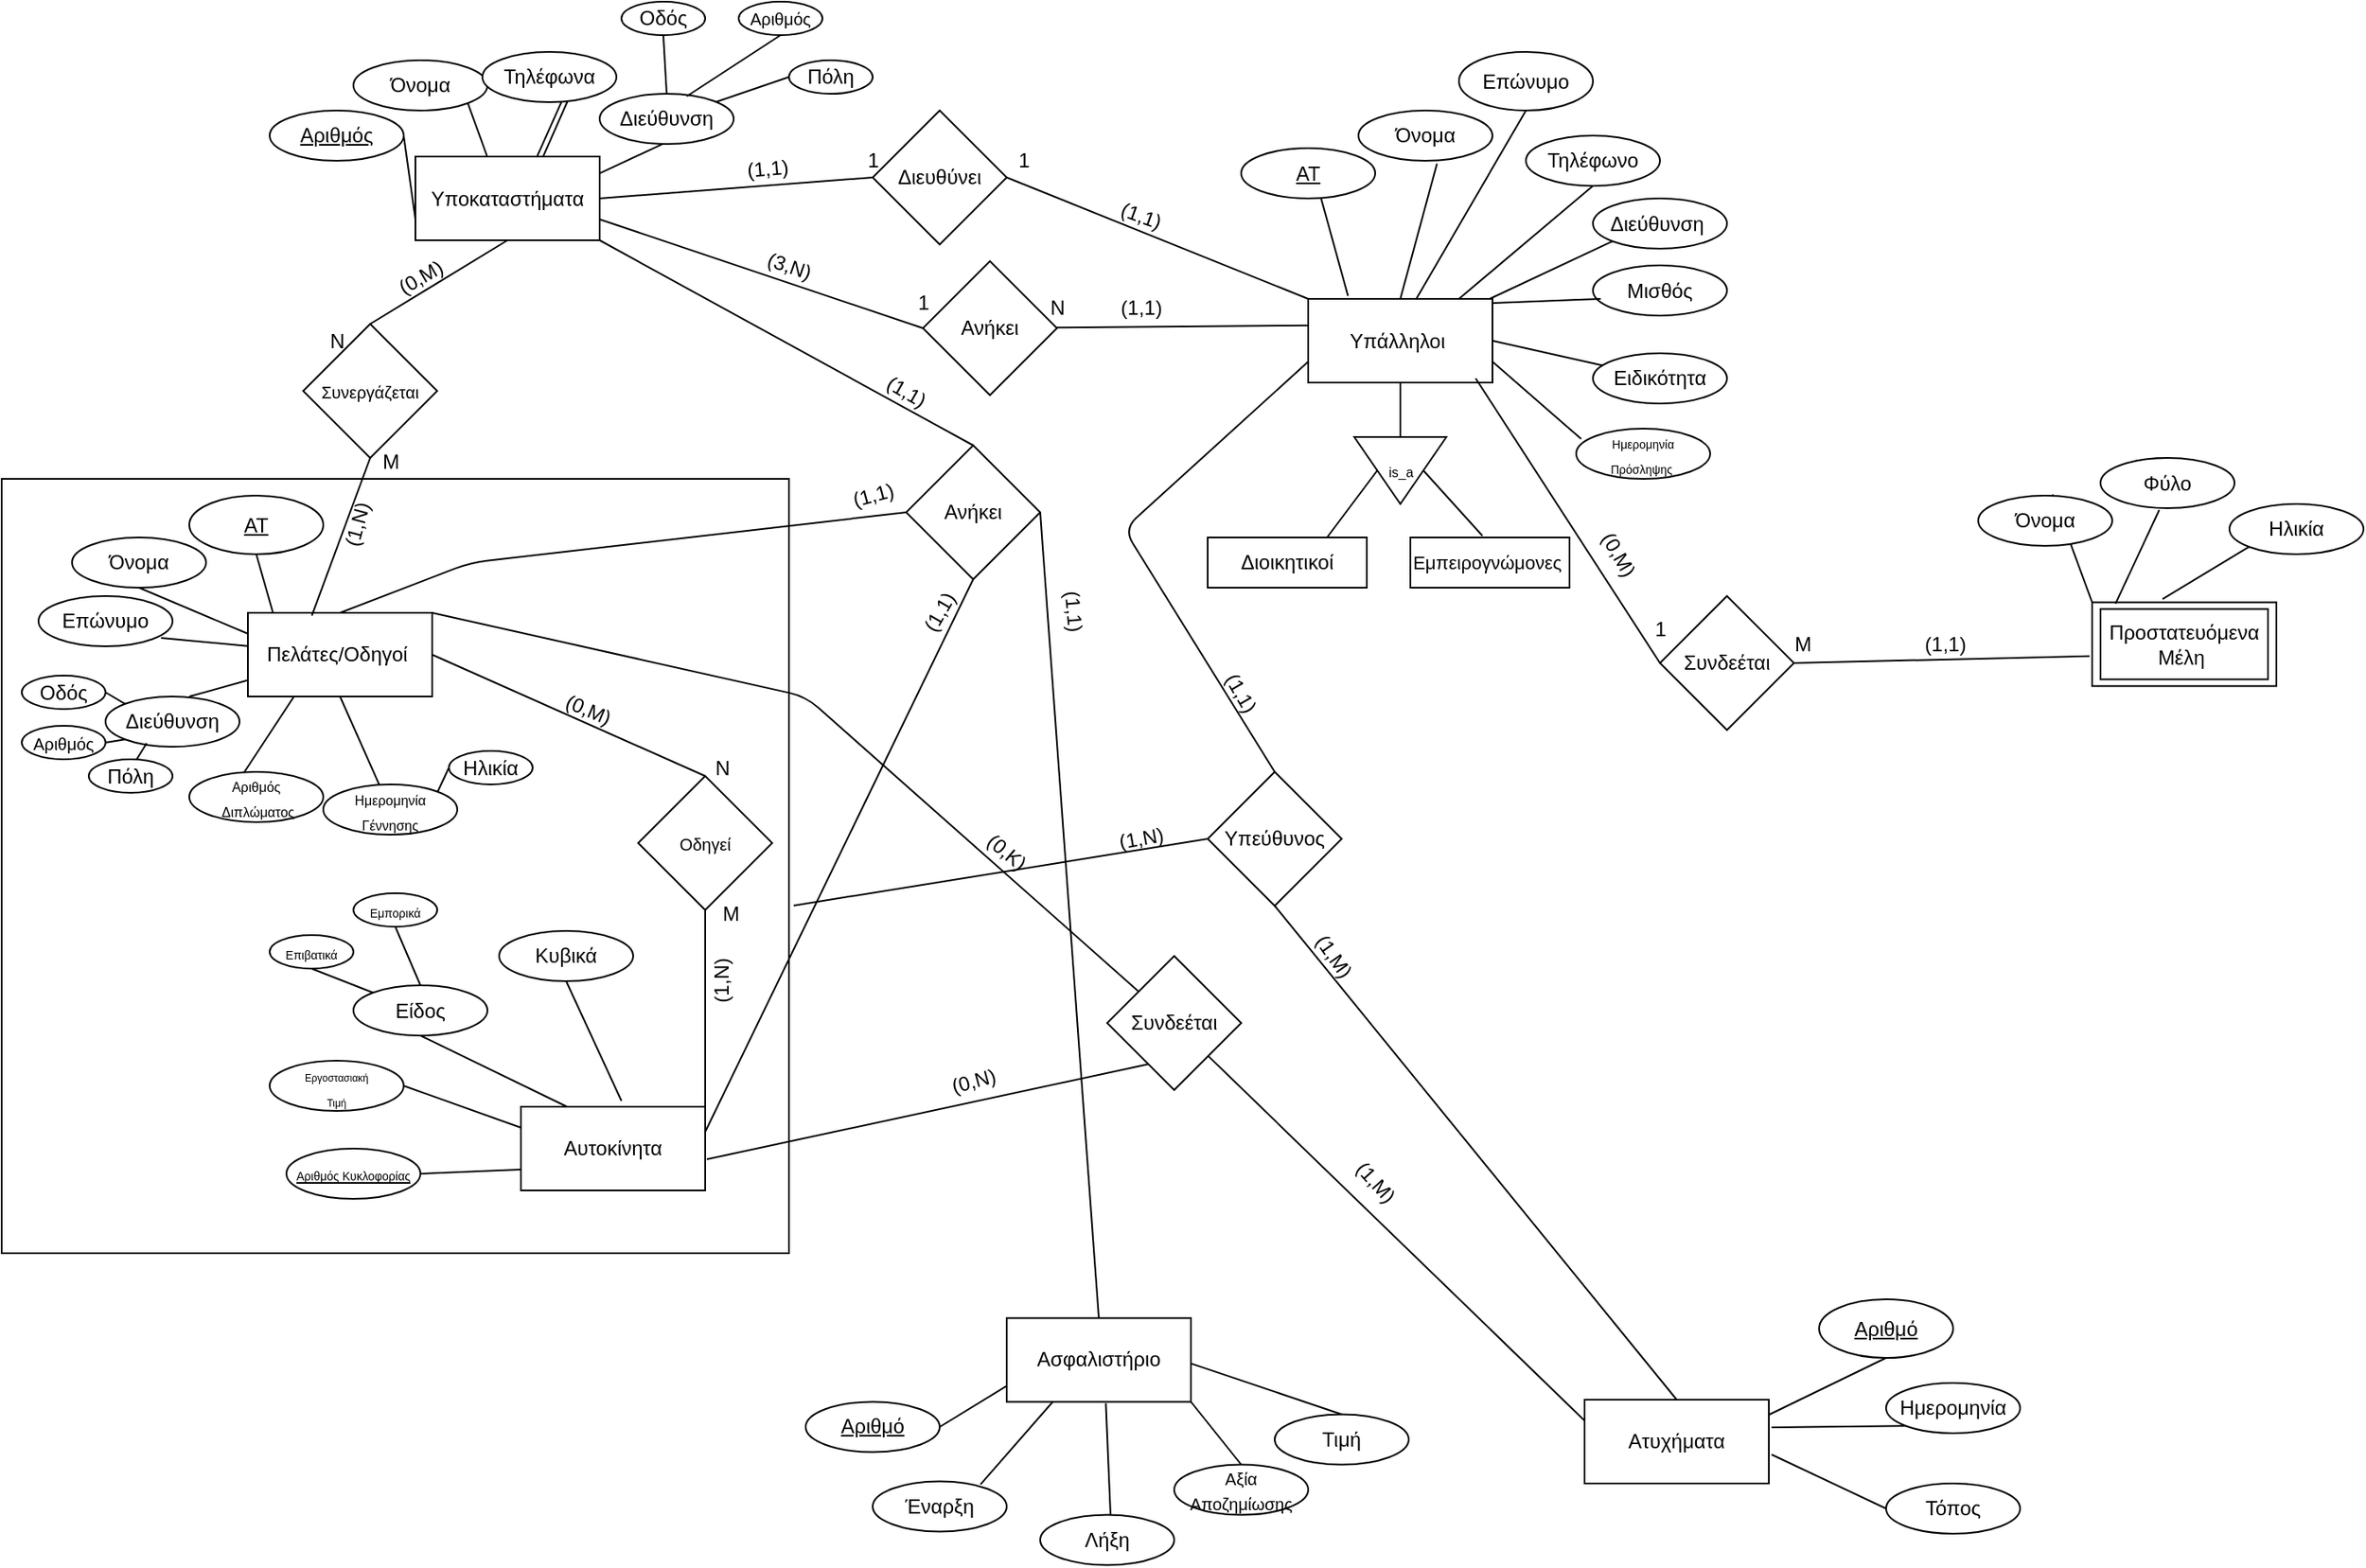 <mxfile version="13.7.9" type="device" pages="2"><diagram id="iDJ8adzY00XHs883cTsX" name="Σελίδα-1"><mxGraphModel dx="2637" dy="1360" grid="1" gridSize="10" guides="1" tooltips="1" connect="1" arrows="1" fold="1" page="1" pageScale="1" pageWidth="827" pageHeight="1169" math="0" shadow="0"><root><mxCell id="0"/><mxCell id="1" parent="0"/><mxCell id="0ykDIHa45ShlAdkTD6zL-31" value="" style="rounded=0;whiteSpace=wrap;html=1;" parent="1" vertex="1"><mxGeometry x="-690" y="365" width="470" height="462.5" as="geometry"/></mxCell><mxCell id="3BY550cOshDgjb06dVYw-3" value="Πελάτες/Οδηγοί&amp;nbsp;" style="rounded=0;whiteSpace=wrap;html=1;" parent="1" vertex="1"><mxGeometry x="-543" y="445" width="110" height="50" as="geometry"/></mxCell><mxCell id="3BY550cOshDgjb06dVYw-13" value="Επώνυμο" style="ellipse;whiteSpace=wrap;html=1;" parent="1" vertex="1"><mxGeometry x="-668" y="435" width="80" height="30" as="geometry"/></mxCell><mxCell id="3BY550cOshDgjb06dVYw-15" value="&lt;u&gt;ΑΤ&lt;/u&gt;" style="ellipse;whiteSpace=wrap;html=1;" parent="1" vertex="1"><mxGeometry x="-578" y="375" width="80" height="35" as="geometry"/></mxCell><mxCell id="3BY550cOshDgjb06dVYw-19" value="Όνομα" style="ellipse;whiteSpace=wrap;html=1;" parent="1" vertex="1"><mxGeometry x="-648" y="400" width="80" height="30" as="geometry"/></mxCell><mxCell id="3BY550cOshDgjb06dVYw-32" value="" style="endArrow=none;html=1;entryX=0.136;entryY=0;entryDx=0;entryDy=0;exitX=0.5;exitY=1;exitDx=0;exitDy=0;entryPerimeter=0;" parent="1" source="3BY550cOshDgjb06dVYw-15" target="3BY550cOshDgjb06dVYw-3" edge="1"><mxGeometry width="50" height="50" relative="1" as="geometry"><mxPoint x="-753" y="605" as="sourcePoint"/><mxPoint x="-703" y="555" as="targetPoint"/></mxGeometry></mxCell><mxCell id="3BY550cOshDgjb06dVYw-36" value="" style="endArrow=none;html=1;entryX=0.5;entryY=1;entryDx=0;entryDy=0;exitX=0;exitY=0.25;exitDx=0;exitDy=0;" parent="1" source="3BY550cOshDgjb06dVYw-3" target="3BY550cOshDgjb06dVYw-19" edge="1"><mxGeometry width="50" height="50" relative="1" as="geometry"><mxPoint x="-488" y="435" as="sourcePoint"/><mxPoint x="-713" y="495" as="targetPoint"/></mxGeometry></mxCell><mxCell id="3BY550cOshDgjb06dVYw-42" value="Υποκαταστήματα" style="rounded=0;whiteSpace=wrap;html=1;" parent="1" vertex="1"><mxGeometry x="-443" y="172.5" width="110" height="50" as="geometry"/></mxCell><mxCell id="3BY550cOshDgjb06dVYw-43" value="Διεύθυνση" style="ellipse;whiteSpace=wrap;html=1;" parent="1" vertex="1"><mxGeometry x="-333" y="135" width="80" height="30" as="geometry"/></mxCell><mxCell id="3BY550cOshDgjb06dVYw-44" value="Όνομα" style="ellipse;whiteSpace=wrap;html=1;" parent="1" vertex="1"><mxGeometry x="-480" y="115" width="80" height="30" as="geometry"/></mxCell><mxCell id="3BY550cOshDgjb06dVYw-45" value="Τηλέφωνα" style="ellipse;whiteSpace=wrap;html=1;" parent="1" vertex="1"><mxGeometry x="-403" y="110" width="80" height="30" as="geometry"/></mxCell><mxCell id="3BY550cOshDgjb06dVYw-46" value="Οδός" style="ellipse;whiteSpace=wrap;html=1;" parent="1" vertex="1"><mxGeometry x="-320" y="80" width="50" height="20" as="geometry"/></mxCell><mxCell id="3BY550cOshDgjb06dVYw-47" value="&lt;font style=&quot;font-size: 10px&quot;&gt;Αριθμός&lt;/font&gt;" style="ellipse;whiteSpace=wrap;html=1;" parent="1" vertex="1"><mxGeometry x="-250" y="80" width="50" height="20" as="geometry"/></mxCell><mxCell id="3BY550cOshDgjb06dVYw-48" value="Πόλη" style="ellipse;whiteSpace=wrap;html=1;" parent="1" vertex="1"><mxGeometry x="-220" y="115" width="50" height="20" as="geometry"/></mxCell><mxCell id="3BY550cOshDgjb06dVYw-49" value="" style="endArrow=none;html=1;entryX=0.388;entryY=-0.01;entryDx=0;entryDy=0;exitX=1;exitY=1;exitDx=0;exitDy=0;entryPerimeter=0;" parent="1" source="3BY550cOshDgjb06dVYw-44" target="3BY550cOshDgjb06dVYw-42" edge="1"><mxGeometry width="50" height="50" relative="1" as="geometry"><mxPoint x="-483" y="345" as="sourcePoint"/><mxPoint x="-433" y="295" as="targetPoint"/></mxGeometry></mxCell><mxCell id="3BY550cOshDgjb06dVYw-50" value="" style="endArrow=none;html=1;exitX=0.997;exitY=0.203;exitDx=0;exitDy=0;exitPerimeter=0;entryX=0.472;entryY=0.999;entryDx=0;entryDy=0;entryPerimeter=0;" parent="1" source="3BY550cOshDgjb06dVYw-42" target="3BY550cOshDgjb06dVYw-43" edge="1"><mxGeometry width="50" height="50" relative="1" as="geometry"><mxPoint x="-493" y="285" as="sourcePoint"/><mxPoint x="-393" y="145" as="targetPoint"/></mxGeometry></mxCell><mxCell id="3BY550cOshDgjb06dVYw-52" value="" style="endArrow=none;html=1;exitX=0.5;exitY=0;exitDx=0;exitDy=0;entryX=0.5;entryY=1;entryDx=0;entryDy=0;" parent="1" source="3BY550cOshDgjb06dVYw-43" target="3BY550cOshDgjb06dVYw-46" edge="1"><mxGeometry width="50" height="50" relative="1" as="geometry"><mxPoint x="-463" y="105" as="sourcePoint"/><mxPoint x="-413" y="55" as="targetPoint"/></mxGeometry></mxCell><mxCell id="3BY550cOshDgjb06dVYw-53" value="" style="endArrow=none;html=1;entryX=0.5;entryY=1;entryDx=0;entryDy=0;exitX=0.65;exitY=0.05;exitDx=0;exitDy=0;exitPerimeter=0;" parent="1" source="3BY550cOshDgjb06dVYw-43" target="3BY550cOshDgjb06dVYw-47" edge="1"><mxGeometry width="50" height="50" relative="1" as="geometry"><mxPoint x="-353" y="105" as="sourcePoint"/><mxPoint x="-348" y="110" as="targetPoint"/></mxGeometry></mxCell><mxCell id="3BY550cOshDgjb06dVYw-54" value="" style="endArrow=none;html=1;entryX=0;entryY=0.5;entryDx=0;entryDy=0;" parent="1" source="3BY550cOshDgjb06dVYw-43" target="3BY550cOshDgjb06dVYw-48" edge="1"><mxGeometry width="50" height="50" relative="1" as="geometry"><mxPoint x="-343" y="195" as="sourcePoint"/><mxPoint x="-323" y="145" as="targetPoint"/></mxGeometry></mxCell><mxCell id="3BY550cOshDgjb06dVYw-57" value="" style="endArrow=none;html=1;entryX=0.914;entryY=0.833;entryDx=0;entryDy=0;entryPerimeter=0;" parent="1" source="3BY550cOshDgjb06dVYw-3" target="3BY550cOshDgjb06dVYw-13" edge="1"><mxGeometry width="50" height="50" relative="1" as="geometry"><mxPoint x="-433" y="520" as="sourcePoint"/><mxPoint x="-362.289" y="470" as="targetPoint"/><Array as="points"/></mxGeometry></mxCell><mxCell id="3BY550cOshDgjb06dVYw-65" value="Διεύθυνση" style="ellipse;whiteSpace=wrap;html=1;" parent="1" vertex="1"><mxGeometry x="-628" y="495" width="80" height="30" as="geometry"/></mxCell><mxCell id="3BY550cOshDgjb06dVYw-66" value="Οδός" style="ellipse;whiteSpace=wrap;html=1;" parent="1" vertex="1"><mxGeometry x="-678" y="482.5" width="50" height="20" as="geometry"/></mxCell><mxCell id="3BY550cOshDgjb06dVYw-67" value="Πόλη" style="ellipse;whiteSpace=wrap;html=1;" parent="1" vertex="1"><mxGeometry x="-638" y="532.5" width="50" height="20" as="geometry"/></mxCell><mxCell id="3BY550cOshDgjb06dVYw-68" value="&lt;font style=&quot;font-size: 10px&quot;&gt;Αριθμός&lt;/font&gt;" style="ellipse;whiteSpace=wrap;html=1;" parent="1" vertex="1"><mxGeometry x="-678" y="512.5" width="50" height="20" as="geometry"/></mxCell><mxCell id="3BY550cOshDgjb06dVYw-69" value="" style="endArrow=none;html=1;exitX=0;exitY=0;exitDx=0;exitDy=0;entryX=1;entryY=0.5;entryDx=0;entryDy=0;" parent="1" source="3BY550cOshDgjb06dVYw-65" target="3BY550cOshDgjb06dVYw-66" edge="1"><mxGeometry width="50" height="50" relative="1" as="geometry"><mxPoint x="-393" y="405" as="sourcePoint"/><mxPoint x="-343" y="355" as="targetPoint"/></mxGeometry></mxCell><mxCell id="3BY550cOshDgjb06dVYw-70" value="" style="endArrow=none;html=1;entryX=0.568;entryY=0.018;entryDx=0;entryDy=0;entryPerimeter=0;exitX=0.307;exitY=0.929;exitDx=0;exitDy=0;exitPerimeter=0;" parent="1" source="3BY550cOshDgjb06dVYw-65" target="3BY550cOshDgjb06dVYw-67" edge="1"><mxGeometry width="50" height="50" relative="1" as="geometry"><mxPoint x="-598" y="527" as="sourcePoint"/><mxPoint x="-278" y="410" as="targetPoint"/></mxGeometry></mxCell><mxCell id="3BY550cOshDgjb06dVYw-71" value="" style="endArrow=none;html=1;entryX=1;entryY=0.5;entryDx=0;entryDy=0;exitX=0;exitY=1;exitDx=0;exitDy=0;" parent="1" source="3BY550cOshDgjb06dVYw-65" target="3BY550cOshDgjb06dVYw-68" edge="1"><mxGeometry width="50" height="50" relative="1" as="geometry"><mxPoint x="-273" y="495" as="sourcePoint"/><mxPoint x="-253" y="445" as="targetPoint"/></mxGeometry></mxCell><mxCell id="3BY550cOshDgjb06dVYw-73" value="" style="endArrow=none;html=1;" parent="1" source="3BY550cOshDgjb06dVYw-3" edge="1"><mxGeometry width="50" height="50" relative="1" as="geometry"><mxPoint x="-433" y="465" as="sourcePoint"/><mxPoint x="-578" y="495" as="targetPoint"/></mxGeometry></mxCell><mxCell id="3BY550cOshDgjb06dVYw-90" value="&lt;font style=&quot;font-size: 8px&quot;&gt;Ημερομηνία&lt;br&gt;Γέννησης&lt;/font&gt;" style="ellipse;whiteSpace=wrap;html=1;" parent="1" vertex="1"><mxGeometry x="-498" y="547.5" width="80" height="30" as="geometry"/></mxCell><mxCell id="3BY550cOshDgjb06dVYw-91" value="" style="endArrow=none;html=1;exitX=0.5;exitY=1;exitDx=0;exitDy=0;" parent="1" source="3BY550cOshDgjb06dVYw-3" target="3BY550cOshDgjb06dVYw-90" edge="1"><mxGeometry width="50" height="50" relative="1" as="geometry"><mxPoint x="-423" y="463.824" as="sourcePoint"/><mxPoint x="-359.96" y="446.99" as="targetPoint"/><Array as="points"/></mxGeometry></mxCell><mxCell id="3BY550cOshDgjb06dVYw-92" value="Ηλικία" style="ellipse;whiteSpace=wrap;html=1;" parent="1" vertex="1"><mxGeometry x="-423" y="527.5" width="50" height="20" as="geometry"/></mxCell><mxCell id="3BY550cOshDgjb06dVYw-93" value="" style="endArrow=none;html=1;entryX=0;entryY=0.5;entryDx=0;entryDy=0;exitX=1;exitY=0;exitDx=0;exitDy=0;" parent="1" source="3BY550cOshDgjb06dVYw-90" target="3BY550cOshDgjb06dVYw-92" edge="1"><mxGeometry width="50" height="50" relative="1" as="geometry"><mxPoint x="-350.539" y="401.235" as="sourcePoint"/><mxPoint x="-283" y="382.5" as="targetPoint"/></mxGeometry></mxCell><mxCell id="3BY550cOshDgjb06dVYw-94" value="Αυτοκίνητα" style="rounded=0;whiteSpace=wrap;html=1;sketch=0;" parent="1" vertex="1"><mxGeometry x="-380" y="740" width="110" height="50" as="geometry"/></mxCell><mxCell id="3BY550cOshDgjb06dVYw-95" value="Είδος" style="ellipse;whiteSpace=wrap;html=1;sketch=0;" parent="1" vertex="1"><mxGeometry x="-480" y="667.5" width="80" height="30" as="geometry"/></mxCell><mxCell id="3BY550cOshDgjb06dVYw-96" value="&lt;font style=&quot;font-size: 6px&quot;&gt;Εργοστασιακή&lt;br&gt;Τιμή&lt;/font&gt;" style="ellipse;whiteSpace=wrap;html=1;sketch=0;" parent="1" vertex="1"><mxGeometry x="-530" y="712.5" width="80" height="30" as="geometry"/></mxCell><mxCell id="3BY550cOshDgjb06dVYw-97" value="&lt;font style=&quot;font-size: 7px&quot;&gt;Επιβατικά&lt;/font&gt;" style="ellipse;whiteSpace=wrap;html=1;sketch=0;" parent="1" vertex="1"><mxGeometry x="-530" y="637.5" width="50" height="20" as="geometry"/></mxCell><mxCell id="3BY550cOshDgjb06dVYw-100" value="" style="endArrow=none;html=1;entryX=0;entryY=0.75;entryDx=0;entryDy=0;exitX=1;exitY=0.5;exitDx=0;exitDy=0;sketch=0;" parent="1" source="3BY550cOshDgjb06dVYw-106" target="3BY550cOshDgjb06dVYw-94" edge="1"><mxGeometry width="50" height="50" relative="1" as="geometry"><mxPoint x="-441.716" y="758.107" as="sourcePoint"/><mxPoint x="-370" y="862.5" as="targetPoint"/></mxGeometry></mxCell><mxCell id="3BY550cOshDgjb06dVYw-101" value="" style="endArrow=none;html=1;entryX=1;entryY=0.5;entryDx=0;entryDy=0;sketch=0;" parent="1" target="3BY550cOshDgjb06dVYw-96" edge="1"><mxGeometry width="50" height="50" relative="1" as="geometry"><mxPoint x="-380" y="752.5" as="sourcePoint"/><mxPoint x="-380" y="802.5" as="targetPoint"/></mxGeometry></mxCell><mxCell id="3BY550cOshDgjb06dVYw-102" value="" style="endArrow=none;html=1;exitX=0.5;exitY=1;exitDx=0;exitDy=0;entryX=0.25;entryY=0;entryDx=0;entryDy=0;sketch=0;" parent="1" source="3BY550cOshDgjb06dVYw-95" target="3BY550cOshDgjb06dVYw-94" edge="1"><mxGeometry width="50" height="50" relative="1" as="geometry"><mxPoint x="-360" y="892.5" as="sourcePoint"/><mxPoint x="-310" y="842.5" as="targetPoint"/></mxGeometry></mxCell><mxCell id="3BY550cOshDgjb06dVYw-103" value="" style="endArrow=none;html=1;entryX=0.5;entryY=1;entryDx=0;entryDy=0;sketch=0;exitX=0;exitY=0;exitDx=0;exitDy=0;" parent="1" source="3BY550cOshDgjb06dVYw-95" target="3BY550cOshDgjb06dVYw-97" edge="1"><mxGeometry width="50" height="50" relative="1" as="geometry"><mxPoint x="-440" y="667.5" as="sourcePoint"/><mxPoint x="-350" y="622.5" as="targetPoint"/></mxGeometry></mxCell><mxCell id="3BY550cOshDgjb06dVYw-106" value="&lt;font style=&quot;font-size: 7px&quot;&gt;&lt;u&gt;Αριθμός Κυκλοφορίας&lt;/u&gt;&lt;/font&gt;" style="ellipse;whiteSpace=wrap;html=1;" parent="1" vertex="1"><mxGeometry x="-520" y="765" width="80" height="30" as="geometry"/></mxCell><mxCell id="3BY550cOshDgjb06dVYw-107" value="Κυβικά" style="ellipse;whiteSpace=wrap;html=1;sketch=0;" parent="1" vertex="1"><mxGeometry x="-393" y="635" width="80" height="30" as="geometry"/></mxCell><mxCell id="3BY550cOshDgjb06dVYw-108" value="" style="endArrow=none;html=1;exitX=0.5;exitY=1;exitDx=0;exitDy=0;sketch=0;" parent="1" source="3BY550cOshDgjb06dVYw-107" edge="1"><mxGeometry width="50" height="50" relative="1" as="geometry"><mxPoint x="-330" y="707.5" as="sourcePoint"/><mxPoint x="-320" y="736.5" as="targetPoint"/></mxGeometry></mxCell><mxCell id="3BY550cOshDgjb06dVYw-109" value="&lt;font style=&quot;font-size: 7px&quot;&gt;Εμπορικά&lt;/font&gt;" style="ellipse;whiteSpace=wrap;html=1;sketch=0;" parent="1" vertex="1"><mxGeometry x="-480" y="612.5" width="50" height="20" as="geometry"/></mxCell><mxCell id="3BY550cOshDgjb06dVYw-110" value="" style="endArrow=none;html=1;exitX=0.5;exitY=0;exitDx=0;exitDy=0;entryX=0.5;entryY=1;entryDx=0;entryDy=0;sketch=0;" parent="1" source="3BY550cOshDgjb06dVYw-95" target="3BY550cOshDgjb06dVYw-109" edge="1"><mxGeometry width="50" height="50" relative="1" as="geometry"><mxPoint x="-330" y="677.5" as="sourcePoint"/><mxPoint x="-345" y="657.5" as="targetPoint"/></mxGeometry></mxCell><mxCell id="3BY550cOshDgjb06dVYw-111" value="&lt;u&gt;Αριθμός&lt;/u&gt;" style="ellipse;whiteSpace=wrap;html=1;" parent="1" vertex="1"><mxGeometry x="-530" y="145" width="80" height="30" as="geometry"/></mxCell><mxCell id="3BY550cOshDgjb06dVYw-112" value="" style="endArrow=none;html=1;exitX=1;exitY=0.5;exitDx=0;exitDy=0;entryX=0;entryY=0.75;entryDx=0;entryDy=0;" parent="1" source="3BY550cOshDgjb06dVYw-111" target="3BY550cOshDgjb06dVYw-42" edge="1"><mxGeometry width="50" height="50" relative="1" as="geometry"><mxPoint x="-343" y="422.5" as="sourcePoint"/><mxPoint x="-363" y="455" as="targetPoint"/></mxGeometry></mxCell><mxCell id="3BY550cOshDgjb06dVYw-115" value="Υπάλληλοι&amp;nbsp;" style="rounded=0;whiteSpace=wrap;html=1;" parent="1" vertex="1"><mxGeometry x="90" y="257.5" width="110" height="50" as="geometry"/></mxCell><mxCell id="3BY550cOshDgjb06dVYw-116" value="Μισθός" style="ellipse;whiteSpace=wrap;html=1;" parent="1" vertex="1"><mxGeometry x="260" y="237.5" width="80" height="30" as="geometry"/></mxCell><mxCell id="3BY550cOshDgjb06dVYw-117" value="Επώνυμο" style="ellipse;whiteSpace=wrap;html=1;" parent="1" vertex="1"><mxGeometry x="180" y="110" width="80" height="35" as="geometry"/></mxCell><mxCell id="3BY550cOshDgjb06dVYw-118" value="Τηλέφωνο" style="ellipse;whiteSpace=wrap;html=1;" parent="1" vertex="1"><mxGeometry x="220" y="160" width="80" height="30" as="geometry"/></mxCell><mxCell id="3BY550cOshDgjb06dVYw-119" value="" style="endArrow=none;html=1;entryX=0.584;entryY=0.01;entryDx=0;entryDy=0;exitX=0.5;exitY=1;exitDx=0;exitDy=0;entryPerimeter=0;" parent="1" source="3BY550cOshDgjb06dVYw-117" target="3BY550cOshDgjb06dVYw-115" edge="1"><mxGeometry width="50" height="50" relative="1" as="geometry"><mxPoint x="-120" y="417.5" as="sourcePoint"/><mxPoint x="-70" y="367.5" as="targetPoint"/></mxGeometry></mxCell><mxCell id="3BY550cOshDgjb06dVYw-120" value="" style="endArrow=none;html=1;entryX=0.5;entryY=1;entryDx=0;entryDy=0;exitX=0.818;exitY=0;exitDx=0;exitDy=0;exitPerimeter=0;" parent="1" source="3BY550cOshDgjb06dVYw-115" target="3BY550cOshDgjb06dVYw-118" edge="1"><mxGeometry width="50" height="50" relative="1" as="geometry"><mxPoint x="145" y="247.5" as="sourcePoint"/><mxPoint x="-80" y="307.5" as="targetPoint"/></mxGeometry></mxCell><mxCell id="3BY550cOshDgjb06dVYw-122" value="Διεύθυνση&amp;nbsp;" style="ellipse;whiteSpace=wrap;html=1;" parent="1" vertex="1"><mxGeometry x="260" y="197.5" width="80" height="30" as="geometry"/></mxCell><mxCell id="3BY550cOshDgjb06dVYw-129" value="" style="endArrow=none;html=1;entryX=0;entryY=1;entryDx=0;entryDy=0;" parent="1" source="3BY550cOshDgjb06dVYw-115" target="3BY550cOshDgjb06dVYw-122" edge="1"><mxGeometry width="50" height="50" relative="1" as="geometry"><mxPoint x="200" y="277.5" as="sourcePoint"/><mxPoint x="200" y="227.5" as="targetPoint"/></mxGeometry></mxCell><mxCell id="3BY550cOshDgjb06dVYw-130" value="Ειδικότητα" style="ellipse;whiteSpace=wrap;html=1;" parent="1" vertex="1"><mxGeometry x="260" y="290" width="80" height="30" as="geometry"/></mxCell><mxCell id="3BY550cOshDgjb06dVYw-131" value="" style="endArrow=none;html=1;exitX=1;exitY=0.5;exitDx=0;exitDy=0;" parent="1" source="3BY550cOshDgjb06dVYw-115" target="3BY550cOshDgjb06dVYw-130" edge="1"><mxGeometry width="50" height="50" relative="1" as="geometry"><mxPoint x="210" y="276.324" as="sourcePoint"/><mxPoint x="273.04" y="259.49" as="targetPoint"/><Array as="points"/></mxGeometry></mxCell><mxCell id="3BY550cOshDgjb06dVYw-135" value="" style="endArrow=none;html=1;entryX=0.058;entryY=0.667;entryDx=0;entryDy=0;entryPerimeter=0;" parent="1" target="3BY550cOshDgjb06dVYw-116" edge="1"><mxGeometry width="50" height="50" relative="1" as="geometry"><mxPoint x="200" y="260" as="sourcePoint"/><mxPoint x="231.716" y="208.107" as="targetPoint"/></mxGeometry></mxCell><mxCell id="3BY550cOshDgjb06dVYw-136" value="&lt;u&gt;ΑΤ&lt;/u&gt;" style="ellipse;whiteSpace=wrap;html=1;" parent="1" vertex="1"><mxGeometry x="50" y="167.5" width="80" height="30" as="geometry"/></mxCell><mxCell id="3BY550cOshDgjb06dVYw-137" value="Όνομα" style="ellipse;whiteSpace=wrap;html=1;" parent="1" vertex="1"><mxGeometry x="120" y="145" width="80" height="30" as="geometry"/></mxCell><mxCell id="3BY550cOshDgjb06dVYw-138" value="&lt;font style=&quot;font-size: 7px&quot;&gt;Ημερομηνία&lt;br&gt;Πρόσληψης&amp;nbsp;&lt;/font&gt;" style="ellipse;whiteSpace=wrap;html=1;" parent="1" vertex="1"><mxGeometry x="250" y="335" width="80" height="30" as="geometry"/></mxCell><mxCell id="3BY550cOshDgjb06dVYw-139" value="" style="endArrow=none;html=1;exitX=1;exitY=0.75;exitDx=0;exitDy=0;entryX=0.037;entryY=0.206;entryDx=0;entryDy=0;entryPerimeter=0;" parent="1" source="3BY550cOshDgjb06dVYw-115" target="3BY550cOshDgjb06dVYw-138" edge="1"><mxGeometry width="50" height="50" relative="1" as="geometry"><mxPoint x="210" y="292.5" as="sourcePoint"/><mxPoint x="273.753" y="281.343" as="targetPoint"/><Array as="points"/></mxGeometry></mxCell><mxCell id="3BY550cOshDgjb06dVYw-140" value="" style="endArrow=none;html=1;entryX=0.5;entryY=0;entryDx=0;entryDy=0;exitX=0.586;exitY=1.057;exitDx=0;exitDy=0;exitPerimeter=0;" parent="1" source="3BY550cOshDgjb06dVYw-137" target="3BY550cOshDgjb06dVYw-115" edge="1"><mxGeometry width="50" height="50" relative="1" as="geometry"><mxPoint x="40" y="238" as="sourcePoint"/><mxPoint x="283.753" y="291.343" as="targetPoint"/><Array as="points"/></mxGeometry></mxCell><mxCell id="3BY550cOshDgjb06dVYw-141" value="" style="endArrow=none;html=1;entryX=0.216;entryY=-0.036;entryDx=0;entryDy=0;entryPerimeter=0;exitX=0.596;exitY=0.998;exitDx=0;exitDy=0;exitPerimeter=0;" parent="1" source="3BY550cOshDgjb06dVYw-136" target="3BY550cOshDgjb06dVYw-115" edge="1"><mxGeometry width="50" height="50" relative="1" as="geometry"><mxPoint x="114" y="200" as="sourcePoint"/><mxPoint x="293.753" y="301.343" as="targetPoint"/><Array as="points"/></mxGeometry></mxCell><mxCell id="3BY550cOshDgjb06dVYw-142" value="&lt;span style=&quot;font-size: 8px&quot;&gt;is_a&lt;/span&gt;" style="triangle;whiteSpace=wrap;html=1;direction=south;" parent="1" vertex="1"><mxGeometry x="117.5" y="340" width="55" height="40" as="geometry"/></mxCell><mxCell id="3BY550cOshDgjb06dVYw-143" value="" style="endArrow=none;html=1;entryX=0.5;entryY=1;entryDx=0;entryDy=0;exitX=0;exitY=0.5;exitDx=0;exitDy=0;" parent="1" source="3BY550cOshDgjb06dVYw-142" target="3BY550cOshDgjb06dVYw-115" edge="1"><mxGeometry width="50" height="50" relative="1" as="geometry"><mxPoint x="170" y="450" as="sourcePoint"/><mxPoint x="220" y="400" as="targetPoint"/></mxGeometry></mxCell><mxCell id="3BY550cOshDgjb06dVYw-147" value="" style="endArrow=none;html=1;entryX=0.5;entryY=1;entryDx=0;entryDy=0;exitX=0.75;exitY=0;exitDx=0;exitDy=0;" parent="1" source="0ykDIHa45ShlAdkTD6zL-26" target="3BY550cOshDgjb06dVYw-142" edge="1"><mxGeometry width="50" height="50" relative="1" as="geometry"><mxPoint x="100" y="400" as="sourcePoint"/><mxPoint x="-40" y="400" as="targetPoint"/></mxGeometry></mxCell><mxCell id="3BY550cOshDgjb06dVYw-148" value="" style="endArrow=none;html=1;entryX=0.5;entryY=0;entryDx=0;entryDy=0;" parent="1" target="3BY550cOshDgjb06dVYw-142" edge="1"><mxGeometry width="50" height="50" relative="1" as="geometry"><mxPoint x="194" y="399" as="sourcePoint"/><mxPoint x="141.25" y="370" as="targetPoint"/></mxGeometry></mxCell><mxCell id="3BY550cOshDgjb06dVYw-161" value="" style="rounded=0;whiteSpace=wrap;html=1;sketch=0;" parent="1" vertex="1"><mxGeometry x="558" y="438.75" width="110" height="50" as="geometry"/></mxCell><mxCell id="3BY550cOshDgjb06dVYw-162" value="Ηλικία" style="ellipse;whiteSpace=wrap;html=1;sketch=0;" parent="1" vertex="1"><mxGeometry x="640" y="380" width="80" height="30" as="geometry"/></mxCell><mxCell id="3BY550cOshDgjb06dVYw-163" value="Φύλο" style="ellipse;whiteSpace=wrap;html=1;sketch=0;" parent="1" vertex="1"><mxGeometry x="563" y="352.5" width="80" height="30" as="geometry"/></mxCell><mxCell id="3BY550cOshDgjb06dVYw-164" value="" style="endArrow=none;html=1;exitX=0.554;exitY=-0.024;exitDx=0;exitDy=0;sketch=0;exitPerimeter=0;entryX=0;entryY=0;entryDx=0;entryDy=0;" parent="1" source="3BY550cOshDgjb06dVYw-168" target="3BY550cOshDgjb06dVYw-161" edge="1"><mxGeometry width="50" height="50" relative="1" as="geometry"><mxPoint x="506.284" y="451.857" as="sourcePoint"/><mxPoint x="563" y="486.25" as="targetPoint"/></mxGeometry></mxCell><mxCell id="3BY550cOshDgjb06dVYw-165" value="" style="endArrow=none;html=1;exitX=0.127;exitY=0.017;exitDx=0;exitDy=0;sketch=0;exitPerimeter=0;entryX=0.438;entryY=1.037;entryDx=0;entryDy=0;entryPerimeter=0;" parent="1" source="3BY550cOshDgjb06dVYw-161" target="3BY550cOshDgjb06dVYw-163" edge="1"><mxGeometry width="50" height="50" relative="1" as="geometry"><mxPoint x="508" y="551.25" as="sourcePoint"/><mxPoint x="603" y="385" as="targetPoint"/></mxGeometry></mxCell><mxCell id="3BY550cOshDgjb06dVYw-166" value="" style="endArrow=none;html=1;exitX=0;exitY=1;exitDx=0;exitDy=0;entryX=0.382;entryY=-0.039;entryDx=0;entryDy=0;entryPerimeter=0;sketch=0;" parent="1" source="3BY550cOshDgjb06dVYw-162" target="3BY550cOshDgjb06dVYw-161" edge="1"><mxGeometry width="50" height="50" relative="1" as="geometry"><mxPoint x="578" y="591.25" as="sourcePoint"/><mxPoint x="628" y="541.25" as="targetPoint"/></mxGeometry></mxCell><mxCell id="3BY550cOshDgjb06dVYw-168" value="Όνομα" style="ellipse;whiteSpace=wrap;html=1;sketch=0;" parent="1" vertex="1"><mxGeometry x="490" y="375" width="80" height="30" as="geometry"/></mxCell><mxCell id="3BY550cOshDgjb06dVYw-169" value="Ατυχήματα" style="rounded=0;whiteSpace=wrap;html=1;" parent="1" vertex="1"><mxGeometry x="255" y="915" width="110" height="50" as="geometry"/></mxCell><mxCell id="3BY550cOshDgjb06dVYw-170" value="&lt;u&gt;Αριθμό&lt;/u&gt;" style="ellipse;whiteSpace=wrap;html=1;" parent="1" vertex="1"><mxGeometry x="395" y="855" width="80" height="35" as="geometry"/></mxCell><mxCell id="3BY550cOshDgjb06dVYw-171" value="Ημερομηνία" style="ellipse;whiteSpace=wrap;html=1;" parent="1" vertex="1"><mxGeometry x="435" y="905" width="80" height="30" as="geometry"/></mxCell><mxCell id="3BY550cOshDgjb06dVYw-176" value="Τόπος" style="ellipse;whiteSpace=wrap;html=1;" parent="1" vertex="1"><mxGeometry x="435" y="965" width="80" height="30" as="geometry"/></mxCell><mxCell id="3BY550cOshDgjb06dVYw-183" value="" style="endArrow=none;html=1;entryX=0.5;entryY=1;entryDx=0;entryDy=0;" parent="1" target="3BY550cOshDgjb06dVYw-170" edge="1"><mxGeometry width="50" height="50" relative="1" as="geometry"><mxPoint x="365" y="924" as="sourcePoint"/><mxPoint x="296.25" y="697.5" as="targetPoint"/></mxGeometry></mxCell><mxCell id="3BY550cOshDgjb06dVYw-184" value="" style="endArrow=none;html=1;entryX=0;entryY=1;entryDx=0;entryDy=0;exitX=1.015;exitY=0.331;exitDx=0;exitDy=0;exitPerimeter=0;" parent="1" source="3BY550cOshDgjb06dVYw-169" target="3BY550cOshDgjb06dVYw-171" edge="1"><mxGeometry width="50" height="50" relative="1" as="geometry"><mxPoint x="280.51" y="933.65" as="sourcePoint"/><mxPoint x="295" y="910" as="targetPoint"/></mxGeometry></mxCell><mxCell id="3BY550cOshDgjb06dVYw-186" value="" style="endArrow=none;html=1;exitX=1.015;exitY=0.655;exitDx=0;exitDy=0;entryX=0;entryY=0.5;entryDx=0;entryDy=0;exitPerimeter=0;" parent="1" source="3BY550cOshDgjb06dVYw-169" target="3BY550cOshDgjb06dVYw-176" edge="1"><mxGeometry width="50" height="50" relative="1" as="geometry"><mxPoint x="320" y="935" as="sourcePoint"/><mxPoint x="403" y="916.5" as="targetPoint"/></mxGeometry></mxCell><mxCell id="3BY550cOshDgjb06dVYw-187" value="Ασφαλιστήριο" style="rounded=0;whiteSpace=wrap;html=1;sketch=0;" parent="1" vertex="1"><mxGeometry x="-90" y="866.25" width="110" height="50" as="geometry"/></mxCell><mxCell id="3BY550cOshDgjb06dVYw-188" value="Λήξη" style="ellipse;whiteSpace=wrap;html=1;sketch=0;" parent="1" vertex="1"><mxGeometry x="-70" y="983.75" width="80" height="30" as="geometry"/></mxCell><mxCell id="3BY550cOshDgjb06dVYw-189" value="Έναρξη" style="ellipse;whiteSpace=wrap;html=1;sketch=0;" parent="1" vertex="1"><mxGeometry x="-170" y="963.75" width="80" height="30" as="geometry"/></mxCell><mxCell id="3BY550cOshDgjb06dVYw-190" value="" style="endArrow=none;html=1;entryX=-0.001;entryY=0.811;entryDx=0;entryDy=0;exitX=1;exitY=0.5;exitDx=0;exitDy=0;sketch=0;entryPerimeter=0;" parent="1" source="3BY550cOshDgjb06dVYw-193" target="3BY550cOshDgjb06dVYw-187" edge="1"><mxGeometry width="50" height="50" relative="1" as="geometry"><mxPoint x="-141.716" y="879.357" as="sourcePoint"/><mxPoint x="-80" y="988.75" as="targetPoint"/></mxGeometry></mxCell><mxCell id="3BY550cOshDgjb06dVYw-191" value="" style="endArrow=none;html=1;entryX=0.805;entryY=0.06;entryDx=0;entryDy=0;exitX=0.25;exitY=1;exitDx=0;exitDy=0;sketch=0;entryPerimeter=0;" parent="1" source="3BY550cOshDgjb06dVYw-187" target="3BY550cOshDgjb06dVYw-189" edge="1"><mxGeometry width="50" height="50" relative="1" as="geometry"><mxPoint x="-140" y="978.75" as="sourcePoint"/><mxPoint x="-90" y="928.75" as="targetPoint"/></mxGeometry></mxCell><mxCell id="3BY550cOshDgjb06dVYw-192" value="" style="endArrow=none;html=1;sketch=0;entryX=0.538;entryY=1.018;entryDx=0;entryDy=0;entryPerimeter=0;" parent="1" target="3BY550cOshDgjb06dVYw-187" edge="1"><mxGeometry width="50" height="50" relative="1" as="geometry"><mxPoint x="-28" y="983.75" as="sourcePoint"/><mxPoint x="-20" y="933.75" as="targetPoint"/></mxGeometry></mxCell><mxCell id="3BY550cOshDgjb06dVYw-193" value="&lt;u&gt;Αριθμό&lt;/u&gt;" style="ellipse;whiteSpace=wrap;html=1;sketch=0;" parent="1" vertex="1"><mxGeometry x="-210" y="916.25" width="80" height="30" as="geometry"/></mxCell><mxCell id="3BY550cOshDgjb06dVYw-195" value="&lt;font style=&quot;font-size: 10px&quot;&gt;Αξία&lt;br&gt;Αποζημίωσης&lt;/font&gt;" style="ellipse;whiteSpace=wrap;html=1;sketch=0;" parent="1" vertex="1"><mxGeometry x="10" y="953.75" width="80" height="30" as="geometry"/></mxCell><mxCell id="3BY550cOshDgjb06dVYw-196" value="Τιμή" style="ellipse;whiteSpace=wrap;html=1;sketch=0;" parent="1" vertex="1"><mxGeometry x="70" y="923.75" width="80" height="30" as="geometry"/></mxCell><mxCell id="3BY550cOshDgjb06dVYw-197" value="" style="endArrow=none;html=1;entryX=1;entryY=1;entryDx=0;entryDy=0;exitX=0.5;exitY=0;exitDx=0;exitDy=0;sketch=0;" parent="1" source="3BY550cOshDgjb06dVYw-195" target="3BY550cOshDgjb06dVYw-187" edge="1"><mxGeometry width="50" height="50" relative="1" as="geometry"><mxPoint x="-120" y="941.25" as="sourcePoint"/><mxPoint x="-80" y="901.25" as="targetPoint"/></mxGeometry></mxCell><mxCell id="3BY550cOshDgjb06dVYw-198" value="" style="endArrow=none;html=1;entryX=0.999;entryY=0.541;entryDx=0;entryDy=0;exitX=0.5;exitY=0;exitDx=0;exitDy=0;sketch=0;entryPerimeter=0;" parent="1" source="3BY550cOshDgjb06dVYw-196" target="3BY550cOshDgjb06dVYw-187" edge="1"><mxGeometry width="50" height="50" relative="1" as="geometry"><mxPoint x="60" y="963.75" as="sourcePoint"/><mxPoint x="30" y="926.25" as="targetPoint"/></mxGeometry></mxCell><mxCell id="AisfqMnRqacS5fULl8aU-1" value="" style="endArrow=none;html=1;exitX=0.589;exitY=1.001;exitDx=0;exitDy=0;exitPerimeter=0;entryX=0.661;entryY=-0.003;entryDx=0;entryDy=0;entryPerimeter=0;" parent="1" source="3BY550cOshDgjb06dVYw-45" target="3BY550cOshDgjb06dVYw-42" edge="1"><mxGeometry width="50" height="50" relative="1" as="geometry"><mxPoint x="-383" y="295" as="sourcePoint"/><mxPoint x="-436" y="172" as="targetPoint"/></mxGeometry></mxCell><mxCell id="0ykDIHa45ShlAdkTD6zL-2" value="&lt;font style=&quot;font-size: 10px&quot;&gt;Συνεργάζεται&lt;/font&gt;" style="rhombus;whiteSpace=wrap;html=1;" parent="1" vertex="1"><mxGeometry x="-510" y="272.5" width="80" height="80" as="geometry"/></mxCell><mxCell id="0ykDIHa45ShlAdkTD6zL-3" value="" style="endArrow=none;html=1;entryX=0.5;entryY=0;entryDx=0;entryDy=0;exitX=0.5;exitY=1;exitDx=0;exitDy=0;" parent="1" source="3BY550cOshDgjb06dVYw-42" target="0ykDIHa45ShlAdkTD6zL-2" edge="1"><mxGeometry width="50" height="50" relative="1" as="geometry"><mxPoint x="-200" y="345" as="sourcePoint"/><mxPoint x="-150" y="295" as="targetPoint"/></mxGeometry></mxCell><mxCell id="0ykDIHa45ShlAdkTD6zL-4" value="" style="endArrow=none;html=1;exitX=0.5;exitY=1;exitDx=0;exitDy=0;entryX=0.347;entryY=0.033;entryDx=0;entryDy=0;entryPerimeter=0;" parent="1" source="0ykDIHa45ShlAdkTD6zL-2" target="3BY550cOshDgjb06dVYw-3" edge="1"><mxGeometry width="50" height="50" relative="1" as="geometry"><mxPoint x="170" y="245" as="sourcePoint"/><mxPoint x="410" y="265" as="targetPoint"/></mxGeometry></mxCell><mxCell id="0ykDIHa45ShlAdkTD6zL-5" value="(0,Μ)" style="text;html=1;align=center;verticalAlign=middle;resizable=0;points=[];autosize=1;rotation=-30;" parent="1" vertex="1"><mxGeometry x="-460" y="235" width="40" height="20" as="geometry"/></mxCell><mxCell id="0ykDIHa45ShlAdkTD6zL-6" value="(1,Ν)" style="text;html=1;align=center;verticalAlign=middle;resizable=0;points=[];autosize=1;rotation=-75;" parent="1" vertex="1"><mxGeometry x="-498" y="382.5" width="40" height="20" as="geometry"/></mxCell><mxCell id="0ykDIHa45ShlAdkTD6zL-7" value="Ν" style="text;html=1;align=center;verticalAlign=middle;resizable=0;points=[];autosize=1;" parent="1" vertex="1"><mxGeometry x="-500" y="272.5" width="20" height="20" as="geometry"/></mxCell><mxCell id="0ykDIHa45ShlAdkTD6zL-8" value="Μ" style="text;html=1;align=center;verticalAlign=middle;resizable=0;points=[];autosize=1;" parent="1" vertex="1"><mxGeometry x="-473" y="345" width="30" height="20" as="geometry"/></mxCell><mxCell id="0ykDIHa45ShlAdkTD6zL-9" value="&lt;span style=&quot;font-size: 10px&quot;&gt;Οδηγεί&lt;/span&gt;" style="rhombus;whiteSpace=wrap;html=1;" parent="1" vertex="1"><mxGeometry x="-310" y="542.5" width="80" height="80" as="geometry"/></mxCell><mxCell id="0ykDIHa45ShlAdkTD6zL-10" value="(1,Ν)" style="text;html=1;align=center;verticalAlign=middle;resizable=0;points=[];autosize=1;rotation=-90;" parent="1" vertex="1"><mxGeometry x="-280" y="655" width="40" height="20" as="geometry"/></mxCell><mxCell id="0ykDIHa45ShlAdkTD6zL-11" value="(0,Μ)" style="text;html=1;align=center;verticalAlign=middle;resizable=0;points=[];autosize=1;rotation=23;" parent="1" vertex="1"><mxGeometry x="-360" y="492.5" width="40" height="20" as="geometry"/></mxCell><mxCell id="0ykDIHa45ShlAdkTD6zL-12" value="Μ" style="text;html=1;align=center;verticalAlign=middle;resizable=0;points=[];autosize=1;" parent="1" vertex="1"><mxGeometry x="-270" y="615" width="30" height="20" as="geometry"/></mxCell><mxCell id="0ykDIHa45ShlAdkTD6zL-13" value="Ν" style="text;html=1;align=center;verticalAlign=middle;resizable=0;points=[];autosize=1;" parent="1" vertex="1"><mxGeometry x="-270" y="527.5" width="20" height="20" as="geometry"/></mxCell><mxCell id="0ykDIHa45ShlAdkTD6zL-14" value="" style="endArrow=none;html=1;exitX=1;exitY=0.5;exitDx=0;exitDy=0;entryX=0.5;entryY=1;entryDx=0;entryDy=0;" parent="1" source="3BY550cOshDgjb06dVYw-94" target="0ykDIHa45ShlAdkTD6zL-9" edge="1"><mxGeometry width="50" height="50" relative="1" as="geometry"><mxPoint x="-270" y="555" as="sourcePoint"/><mxPoint x="-75" y="466" as="targetPoint"/></mxGeometry></mxCell><mxCell id="0ykDIHa45ShlAdkTD6zL-15" value="" style="endArrow=none;html=1;entryX=1;entryY=0.5;entryDx=0;entryDy=0;exitX=0.5;exitY=0;exitDx=0;exitDy=0;" parent="1" source="0ykDIHa45ShlAdkTD6zL-9" target="3BY550cOshDgjb06dVYw-3" edge="1"><mxGeometry width="50" height="50" relative="1" as="geometry"><mxPoint x="120" y="435" as="sourcePoint"/><mxPoint x="170" y="385" as="targetPoint"/></mxGeometry></mxCell><mxCell id="0ykDIHa45ShlAdkTD6zL-19" value="" style="endArrow=none;html=1;exitX=0.635;exitY=0.983;exitDx=0;exitDy=0;exitPerimeter=0;entryX=0.694;entryY=-0.003;entryDx=0;entryDy=0;entryPerimeter=0;" parent="1" source="3BY550cOshDgjb06dVYw-45" target="3BY550cOshDgjb06dVYw-42" edge="1"><mxGeometry width="50" height="50" relative="1" as="geometry"><mxPoint x="-393" y="145" as="sourcePoint"/><mxPoint x="-386" y="173" as="targetPoint"/></mxGeometry></mxCell><mxCell id="0ykDIHa45ShlAdkTD6zL-21" value="&lt;font style=&quot;font-size: 8px&quot;&gt;Αριθμός&lt;br&gt;&amp;nbsp;Διπλώματος&lt;/font&gt;" style="ellipse;whiteSpace=wrap;html=1;" parent="1" vertex="1"><mxGeometry x="-578" y="540" width="80" height="30" as="geometry"/></mxCell><mxCell id="0ykDIHa45ShlAdkTD6zL-22" value="" style="endArrow=none;html=1;entryX=0.408;entryY=0.016;entryDx=0;entryDy=0;exitX=0.25;exitY=1;exitDx=0;exitDy=0;entryPerimeter=0;" parent="1" source="3BY550cOshDgjb06dVYw-3" target="0ykDIHa45ShlAdkTD6zL-21" edge="1"><mxGeometry width="50" height="50" relative="1" as="geometry"><mxPoint x="-299.581" y="526.944" as="sourcePoint"/><mxPoint x="-268" y="520" as="targetPoint"/></mxGeometry></mxCell><mxCell id="0ykDIHa45ShlAdkTD6zL-24" value="Προστατευόμενα&lt;br&gt;Μέλη&amp;nbsp;" style="rounded=0;whiteSpace=wrap;html=1;" parent="1" vertex="1"><mxGeometry x="563" y="442.75" width="100" height="42" as="geometry"/></mxCell><mxCell id="0ykDIHa45ShlAdkTD6zL-26" value="Διοικητικοί" style="rounded=0;whiteSpace=wrap;html=1;" parent="1" vertex="1"><mxGeometry x="30" y="400" width="95" height="30" as="geometry"/></mxCell><mxCell id="0ykDIHa45ShlAdkTD6zL-27" value="&lt;font style=&quot;font-size: 11px&quot;&gt;Εμπειρογνώμονες&amp;nbsp;&lt;/font&gt;" style="rounded=0;whiteSpace=wrap;html=1;" parent="1" vertex="1"><mxGeometry x="151" y="400" width="95" height="30" as="geometry"/></mxCell><mxCell id="0ykDIHa45ShlAdkTD6zL-32" value="Συνδεέται" style="rhombus;whiteSpace=wrap;html=1;" parent="1" vertex="1"><mxGeometry x="-30" y="650" width="80" height="80" as="geometry"/></mxCell><mxCell id="0ykDIHa45ShlAdkTD6zL-33" value="" style="endArrow=none;html=1;exitX=1.009;exitY=0.627;exitDx=0;exitDy=0;exitPerimeter=0;entryX=0.304;entryY=0.808;entryDx=0;entryDy=0;entryPerimeter=0;" parent="1" source="3BY550cOshDgjb06dVYw-94" target="0ykDIHa45ShlAdkTD6zL-32" edge="1"><mxGeometry width="50" height="50" relative="1" as="geometry"><mxPoint x="-140" y="745" as="sourcePoint"/><mxPoint x="-90" y="695" as="targetPoint"/></mxGeometry></mxCell><mxCell id="0ykDIHa45ShlAdkTD6zL-34" value="" style="endArrow=none;html=1;exitX=1;exitY=0;exitDx=0;exitDy=0;" parent="1" source="3BY550cOshDgjb06dVYw-3" target="0ykDIHa45ShlAdkTD6zL-32" edge="1"><mxGeometry width="50" height="50" relative="1" as="geometry"><mxPoint x="-140" y="495" as="sourcePoint"/><mxPoint x="-90" y="445" as="targetPoint"/><Array as="points"><mxPoint x="-210" y="495"/></Array></mxGeometry></mxCell><mxCell id="0ykDIHa45ShlAdkTD6zL-35" value="" style="endArrow=none;html=1;entryX=0;entryY=0.25;entryDx=0;entryDy=0;" parent="1" source="0ykDIHa45ShlAdkTD6zL-32" target="3BY550cOshDgjb06dVYw-169" edge="1"><mxGeometry width="50" height="50" relative="1" as="geometry"><mxPoint x="100" y="795" as="sourcePoint"/><mxPoint x="150" y="745" as="targetPoint"/></mxGeometry></mxCell><mxCell id="0ykDIHa45ShlAdkTD6zL-36" value="(0,Κ)" style="text;html=1;align=center;verticalAlign=middle;resizable=0;points=[];autosize=1;rotation=40;" parent="1" vertex="1"><mxGeometry x="-110" y="577.5" width="40" height="20" as="geometry"/></mxCell><mxCell id="0ykDIHa45ShlAdkTD6zL-37" value="(0,Ν)" style="text;html=1;align=center;verticalAlign=middle;resizable=0;points=[];autosize=1;rotation=-15;" parent="1" vertex="1"><mxGeometry x="-130" y="715" width="40" height="20" as="geometry"/></mxCell><mxCell id="0ykDIHa45ShlAdkTD6zL-38" value="(1,Μ)" style="text;html=1;align=center;verticalAlign=middle;resizable=0;points=[];autosize=1;rotation=48;" parent="1" vertex="1"><mxGeometry x="110" y="775" width="40" height="20" as="geometry"/></mxCell><mxCell id="0ykDIHa45ShlAdkTD6zL-40" value="Συνδεέται" style="rhombus;whiteSpace=wrap;html=1;" parent="1" vertex="1"><mxGeometry x="300" y="435" width="80" height="80" as="geometry"/></mxCell><mxCell id="0ykDIHa45ShlAdkTD6zL-41" value="" style="endArrow=none;html=1;exitX=-0.014;exitY=0.643;exitDx=0;exitDy=0;exitPerimeter=0;" parent="1" source="3BY550cOshDgjb06dVYw-161" edge="1"><mxGeometry width="50" height="50" relative="1" as="geometry"><mxPoint x="-130" y="925" as="sourcePoint"/><mxPoint x="380" y="475" as="targetPoint"/></mxGeometry></mxCell><mxCell id="0ykDIHa45ShlAdkTD6zL-42" value="" style="endArrow=none;html=1;entryX=0.909;entryY=0.95;entryDx=0;entryDy=0;entryPerimeter=0;" parent="1" target="3BY550cOshDgjb06dVYw-115" edge="1"><mxGeometry width="50" height="50" relative="1" as="geometry"><mxPoint x="300" y="475" as="sourcePoint"/><mxPoint x="300" y="645" as="targetPoint"/></mxGeometry></mxCell><mxCell id="0ykDIHa45ShlAdkTD6zL-43" value="(0,Μ)" style="text;html=1;align=center;verticalAlign=middle;resizable=0;points=[];autosize=1;rotation=60;" parent="1" vertex="1"><mxGeometry x="255" y="400" width="40" height="20" as="geometry"/></mxCell><mxCell id="0ykDIHa45ShlAdkTD6zL-44" value="(1,1)" style="text;html=1;align=center;verticalAlign=middle;resizable=0;points=[];autosize=1;rotation=0;" parent="1" vertex="1"><mxGeometry x="450" y="453.75" width="40" height="20" as="geometry"/></mxCell><mxCell id="0ykDIHa45ShlAdkTD6zL-45" value="Μ" style="text;html=1;align=center;verticalAlign=middle;resizable=0;points=[];autosize=1;" parent="1" vertex="1"><mxGeometry x="370" y="453.75" width="30" height="20" as="geometry"/></mxCell><mxCell id="0ykDIHa45ShlAdkTD6zL-46" value="1" style="text;html=1;align=center;verticalAlign=middle;resizable=0;points=[];autosize=1;" parent="1" vertex="1"><mxGeometry x="290" y="445" width="20" height="20" as="geometry"/></mxCell><mxCell id="0ykDIHa45ShlAdkTD6zL-47" value="Υπεύθυνος" style="rhombus;whiteSpace=wrap;html=1;" parent="1" vertex="1"><mxGeometry x="30" y="540" width="80" height="80" as="geometry"/></mxCell><mxCell id="0ykDIHa45ShlAdkTD6zL-50" value="" style="endArrow=none;html=1;exitX=1.006;exitY=0.551;exitDx=0;exitDy=0;exitPerimeter=0;entryX=0;entryY=0.5;entryDx=0;entryDy=0;" parent="1" source="0ykDIHa45ShlAdkTD6zL-31" target="0ykDIHa45ShlAdkTD6zL-47" edge="1"><mxGeometry width="50" height="50" relative="1" as="geometry"><mxPoint x="190" y="615" as="sourcePoint"/><mxPoint x="240" y="565" as="targetPoint"/></mxGeometry></mxCell><mxCell id="0ykDIHa45ShlAdkTD6zL-52" value="" style="endArrow=none;html=1;exitX=0.5;exitY=0;exitDx=0;exitDy=0;entryX=0.5;entryY=1;entryDx=0;entryDy=0;" parent="1" source="3BY550cOshDgjb06dVYw-169" target="0ykDIHa45ShlAdkTD6zL-47" edge="1"><mxGeometry width="50" height="50" relative="1" as="geometry"><mxPoint x="170" y="705" as="sourcePoint"/><mxPoint x="220" y="655" as="targetPoint"/></mxGeometry></mxCell><mxCell id="0ykDIHa45ShlAdkTD6zL-53" value="" style="endArrow=none;html=1;entryX=0;entryY=0.75;entryDx=0;entryDy=0;exitX=0.5;exitY=0;exitDx=0;exitDy=0;" parent="1" source="0ykDIHa45ShlAdkTD6zL-47" target="3BY550cOshDgjb06dVYw-115" edge="1"><mxGeometry width="50" height="50" relative="1" as="geometry"><mxPoint x="-60" y="485" as="sourcePoint"/><mxPoint x="-10" y="435" as="targetPoint"/><Array as="points"><mxPoint x="-20" y="395"/></Array></mxGeometry></mxCell><mxCell id="0ykDIHa45ShlAdkTD6zL-54" value="(1,Ν)" style="text;html=1;align=center;verticalAlign=middle;resizable=0;points=[];autosize=1;rotation=-10;" parent="1" vertex="1"><mxGeometry x="-30" y="570" width="40" height="20" as="geometry"/></mxCell><mxCell id="0ykDIHa45ShlAdkTD6zL-55" value="(1,Μ)" style="text;html=1;align=center;verticalAlign=middle;resizable=0;points=[];autosize=1;rotation=55;" parent="1" vertex="1"><mxGeometry x="85" y="640" width="40" height="20" as="geometry"/></mxCell><mxCell id="0ykDIHa45ShlAdkTD6zL-56" value="(1,1)" style="text;html=1;align=center;verticalAlign=middle;resizable=0;points=[];autosize=1;rotation=60;" parent="1" vertex="1"><mxGeometry x="30" y="482.5" width="40" height="20" as="geometry"/></mxCell><mxCell id="0ykDIHa45ShlAdkTD6zL-57" value="Ανήκει" style="rhombus;whiteSpace=wrap;html=1;" parent="1" vertex="1"><mxGeometry x="-150" y="345" width="80" height="80" as="geometry"/></mxCell><mxCell id="0ykDIHa45ShlAdkTD6zL-58" value="" style="endArrow=none;html=1;entryX=0;entryY=0.5;entryDx=0;entryDy=0;exitX=0.5;exitY=0;exitDx=0;exitDy=0;" parent="1" source="3BY550cOshDgjb06dVYw-3" target="0ykDIHa45ShlAdkTD6zL-57" edge="1"><mxGeometry width="50" height="50" relative="1" as="geometry"><mxPoint x="-320" y="435" as="sourcePoint"/><mxPoint x="-270" y="385" as="targetPoint"/><Array as="points"><mxPoint x="-410" y="415"/></Array></mxGeometry></mxCell><mxCell id="0ykDIHa45ShlAdkTD6zL-59" value="" style="endArrow=none;html=1;exitX=0.5;exitY=0;exitDx=0;exitDy=0;entryX=1;entryY=0.5;entryDx=0;entryDy=0;" parent="1" source="3BY550cOshDgjb06dVYw-187" target="0ykDIHa45ShlAdkTD6zL-57" edge="1"><mxGeometry width="50" height="50" relative="1" as="geometry"><mxPoint x="-60" y="855" as="sourcePoint"/><mxPoint x="-10" y="805" as="targetPoint"/></mxGeometry></mxCell><mxCell id="0ykDIHa45ShlAdkTD6zL-60" value="" style="endArrow=none;html=1;entryX=0.5;entryY=1;entryDx=0;entryDy=0;" parent="1" target="0ykDIHa45ShlAdkTD6zL-57" edge="1"><mxGeometry width="50" height="50" relative="1" as="geometry"><mxPoint x="-270" y="755" as="sourcePoint"/><mxPoint x="-120" y="465" as="targetPoint"/></mxGeometry></mxCell><mxCell id="0ykDIHa45ShlAdkTD6zL-62" value="" style="endArrow=none;html=1;entryX=0.5;entryY=0;entryDx=0;entryDy=0;exitX=1;exitY=1;exitDx=0;exitDy=0;" parent="1" source="3BY550cOshDgjb06dVYw-42" target="0ykDIHa45ShlAdkTD6zL-57" edge="1"><mxGeometry width="50" height="50" relative="1" as="geometry"><mxPoint x="-270" y="305" as="sourcePoint"/><mxPoint x="-220" y="255" as="targetPoint"/></mxGeometry></mxCell><mxCell id="0ykDIHa45ShlAdkTD6zL-63" value="(1,1)" style="text;html=1;align=center;verticalAlign=middle;resizable=0;points=[];autosize=1;rotation=30;" parent="1" vertex="1"><mxGeometry x="-170" y="302.5" width="40" height="20" as="geometry"/></mxCell><mxCell id="0ykDIHa45ShlAdkTD6zL-64" value="(1,1)" style="text;html=1;align=center;verticalAlign=middle;resizable=0;points=[];autosize=1;rotation=-15;" parent="1" vertex="1"><mxGeometry x="-190" y="365" width="40" height="20" as="geometry"/></mxCell><mxCell id="0ykDIHa45ShlAdkTD6zL-65" value="(1,1)" style="text;html=1;align=center;verticalAlign=middle;resizable=0;points=[];autosize=1;rotation=85;" parent="1" vertex="1"><mxGeometry x="-70" y="433.75" width="40" height="20" as="geometry"/></mxCell><mxCell id="0ykDIHa45ShlAdkTD6zL-66" value="(1,1)" style="text;html=1;align=center;verticalAlign=middle;resizable=0;points=[];autosize=1;rotation=-60;" parent="1" vertex="1"><mxGeometry x="-150" y="435" width="40" height="20" as="geometry"/></mxCell><mxCell id="k3CRNxEP49vqs9fRwAoA-1" value="Διευθύνει" style="rhombus;whiteSpace=wrap;html=1;" parent="1" vertex="1"><mxGeometry x="-170" y="145" width="80" height="80" as="geometry"/></mxCell><mxCell id="k3CRNxEP49vqs9fRwAoA-2" value="Ανήκει" style="rhombus;whiteSpace=wrap;html=1;" parent="1" vertex="1"><mxGeometry x="-140" y="235" width="80" height="80" as="geometry"/></mxCell><mxCell id="k3CRNxEP49vqs9fRwAoA-3" value="" style="endArrow=none;html=1;exitX=1;exitY=0.5;exitDx=0;exitDy=0;entryX=0;entryY=0.5;entryDx=0;entryDy=0;" parent="1" source="3BY550cOshDgjb06dVYw-42" target="k3CRNxEP49vqs9fRwAoA-1" edge="1"><mxGeometry width="50" height="50" relative="1" as="geometry"><mxPoint x="-250" y="230" as="sourcePoint"/><mxPoint x="-200" y="180" as="targetPoint"/></mxGeometry></mxCell><mxCell id="k3CRNxEP49vqs9fRwAoA-4" value="" style="endArrow=none;html=1;exitX=1;exitY=0.75;exitDx=0;exitDy=0;entryX=0;entryY=0.5;entryDx=0;entryDy=0;" parent="1" source="3BY550cOshDgjb06dVYw-42" target="k3CRNxEP49vqs9fRwAoA-2" edge="1"><mxGeometry width="50" height="50" relative="1" as="geometry"><mxPoint x="-323.0" y="207.5" as="sourcePoint"/><mxPoint x="-160" y="195" as="targetPoint"/></mxGeometry></mxCell><mxCell id="k3CRNxEP49vqs9fRwAoA-5" value="" style="endArrow=none;html=1;exitX=1;exitY=0.5;exitDx=0;exitDy=0;entryX=0;entryY=0;entryDx=0;entryDy=0;" parent="1" source="k3CRNxEP49vqs9fRwAoA-1" target="3BY550cOshDgjb06dVYw-115" edge="1"><mxGeometry width="50" height="50" relative="1" as="geometry"><mxPoint x="-323.0" y="220" as="sourcePoint"/><mxPoint x="20" y="250" as="targetPoint"/></mxGeometry></mxCell><mxCell id="k3CRNxEP49vqs9fRwAoA-6" value="" style="endArrow=none;html=1;entryX=-0.002;entryY=0.318;entryDx=0;entryDy=0;entryPerimeter=0;" parent="1" source="k3CRNxEP49vqs9fRwAoA-2" target="3BY550cOshDgjb06dVYw-115" edge="1"><mxGeometry width="50" height="50" relative="1" as="geometry"><mxPoint x="-80" y="195" as="sourcePoint"/><mxPoint x="100" y="267.5" as="targetPoint"/></mxGeometry></mxCell><mxCell id="k3CRNxEP49vqs9fRwAoA-7" value="(1,1)" style="text;html=1;align=center;verticalAlign=middle;resizable=0;points=[];autosize=1;rotation=-5;" parent="1" vertex="1"><mxGeometry x="-253" y="170" width="40" height="20" as="geometry"/></mxCell><mxCell id="k3CRNxEP49vqs9fRwAoA-8" value="(1,1)" style="text;html=1;align=center;verticalAlign=middle;resizable=0;points=[];autosize=1;" parent="1" vertex="1"><mxGeometry x="-30" y="252.5" width="40" height="20" as="geometry"/></mxCell><mxCell id="k3CRNxEP49vqs9fRwAoA-9" value="(3,Ν)" style="text;html=1;align=center;verticalAlign=middle;resizable=0;points=[];autosize=1;rotation=19;" parent="1" vertex="1"><mxGeometry x="-240" y="227.5" width="40" height="20" as="geometry"/></mxCell><mxCell id="k3CRNxEP49vqs9fRwAoA-10" value="(1,1)" style="text;html=1;align=center;verticalAlign=middle;resizable=0;points=[];autosize=1;rotation=20;" parent="1" vertex="1"><mxGeometry x="-30" y="197.5" width="40" height="20" as="geometry"/></mxCell><mxCell id="k3CRNxEP49vqs9fRwAoA-11" value="1" style="text;html=1;align=center;verticalAlign=middle;resizable=0;points=[];autosize=1;" parent="1" vertex="1"><mxGeometry x="-150" y="250" width="20" height="20" as="geometry"/></mxCell><mxCell id="k3CRNxEP49vqs9fRwAoA-12" value="Ν" style="text;html=1;align=center;verticalAlign=middle;resizable=0;points=[];autosize=1;" parent="1" vertex="1"><mxGeometry x="-70" y="252.5" width="20" height="20" as="geometry"/></mxCell><mxCell id="k3CRNxEP49vqs9fRwAoA-13" value="1" style="text;html=1;align=center;verticalAlign=middle;resizable=0;points=[];autosize=1;" parent="1" vertex="1"><mxGeometry x="-180" y="165" width="20" height="20" as="geometry"/></mxCell><mxCell id="k3CRNxEP49vqs9fRwAoA-14" value="1" style="text;html=1;align=center;verticalAlign=middle;resizable=0;points=[];autosize=1;" parent="1" vertex="1"><mxGeometry x="-90" y="165" width="20" height="20" as="geometry"/></mxCell></root></mxGraphModel></diagram><diagram id="jNxhc_z8080PYwAAYwxh" name="Σελίδα-2"><mxGraphModel dx="1086" dy="816" grid="1" gridSize="10" guides="1" tooltips="1" connect="1" arrows="1" fold="1" page="1" pageScale="1" pageWidth="827" pageHeight="1169" math="0" shadow="0"><root><mxCell id="P5Yx-Z2X8fJaLY7GT97F-0"/><mxCell id="P5Yx-Z2X8fJaLY7GT97F-1" parent="P5Yx-Z2X8fJaLY7GT97F-0"/><mxCell id="P5Yx-Z2X8fJaLY7GT97F-2" value="" style="shape=table;html=1;whiteSpace=wrap;startSize=0;container=1;collapsible=0;childLayout=tableLayout;" parent="P5Yx-Z2X8fJaLY7GT97F-1" vertex="1"><mxGeometry x="720" y="760" width="360" height="40" as="geometry"/></mxCell><mxCell id="P5Yx-Z2X8fJaLY7GT97F-3" value="" style="shape=partialRectangle;html=1;whiteSpace=wrap;collapsible=0;dropTarget=0;pointerEvents=0;fillColor=none;top=0;left=0;bottom=0;right=0;points=[[0,0.5],[1,0.5]];portConstraint=eastwest;" parent="P5Yx-Z2X8fJaLY7GT97F-2" vertex="1"><mxGeometry width="360" height="40" as="geometry"/></mxCell><mxCell id="P5Yx-Z2X8fJaLY7GT97F-4" value="&lt;u&gt;Αριθμός&lt;/u&gt;" style="shape=partialRectangle;html=1;whiteSpace=wrap;connectable=0;overflow=hidden;fillColor=none;top=0;left=0;bottom=0;right=0;" parent="P5Yx-Z2X8fJaLY7GT97F-3" vertex="1"><mxGeometry width="60" height="40" as="geometry"/></mxCell><mxCell id="P5Yx-Z2X8fJaLY7GT97F-5" value="Όνομα" style="shape=partialRectangle;html=1;whiteSpace=wrap;connectable=0;overflow=hidden;fillColor=none;top=0;left=0;bottom=0;right=0;" parent="P5Yx-Z2X8fJaLY7GT97F-3" vertex="1"><mxGeometry x="60" width="60" height="40" as="geometry"/></mxCell><mxCell id="P5Yx-Z2X8fJaLY7GT97F-6" value="Οδός" style="shape=partialRectangle;html=1;whiteSpace=wrap;connectable=0;overflow=hidden;fillColor=none;top=0;left=0;bottom=0;right=0;" parent="P5Yx-Z2X8fJaLY7GT97F-3" vertex="1"><mxGeometry x="120" width="60" height="40" as="geometry"/></mxCell><mxCell id="P5Yx-Z2X8fJaLY7GT97F-7" value="Αριθμός" style="shape=partialRectangle;html=1;whiteSpace=wrap;connectable=0;overflow=hidden;fillColor=none;top=0;left=0;bottom=0;right=0;" parent="P5Yx-Z2X8fJaLY7GT97F-3" vertex="1"><mxGeometry x="180" width="60" height="40" as="geometry"/></mxCell><mxCell id="P5Yx-Z2X8fJaLY7GT97F-8" value="Πόλη" style="shape=partialRectangle;html=1;whiteSpace=wrap;connectable=0;overflow=hidden;fillColor=none;top=0;left=0;bottom=0;right=0;" parent="P5Yx-Z2X8fJaLY7GT97F-3" vertex="1"><mxGeometry x="240" width="60" height="40" as="geometry"/></mxCell><mxCell id="P5Yx-Z2X8fJaLY7GT97F-9" value="&lt;font style=&quot;font-size: 11px&quot;&gt;Διευθυντής&lt;/font&gt;" style="shape=partialRectangle;html=1;whiteSpace=wrap;connectable=0;overflow=hidden;fillColor=none;top=0;left=0;bottom=0;right=0;" parent="P5Yx-Z2X8fJaLY7GT97F-3" vertex="1"><mxGeometry x="300" width="60" height="40" as="geometry"/></mxCell><mxCell id="P5Yx-Z2X8fJaLY7GT97F-10" value="&lt;b&gt;Υποκαταστήματα&lt;/b&gt;" style="text;html=1;align=center;verticalAlign=middle;resizable=0;points=[];autosize=1;" parent="P5Yx-Z2X8fJaLY7GT97F-1" vertex="1"><mxGeometry x="720" y="740" width="110" height="20" as="geometry"/></mxCell><mxCell id="P5Yx-Z2X8fJaLY7GT97F-11" value="&lt;b&gt;Τηλέφωνα&lt;/b&gt;" style="text;html=1;align=center;verticalAlign=middle;resizable=0;points=[];autosize=1;" parent="P5Yx-Z2X8fJaLY7GT97F-1" vertex="1"><mxGeometry x="1230" y="740" width="70" height="20" as="geometry"/></mxCell><mxCell id="P5Yx-Z2X8fJaLY7GT97F-12" value="" style="shape=table;html=1;whiteSpace=wrap;startSize=0;container=1;collapsible=0;childLayout=tableLayout;" parent="P5Yx-Z2X8fJaLY7GT97F-1" vertex="1"><mxGeometry x="720" y="920" width="480" height="40" as="geometry"/></mxCell><mxCell id="P5Yx-Z2X8fJaLY7GT97F-13" value="" style="shape=partialRectangle;html=1;whiteSpace=wrap;collapsible=0;dropTarget=0;pointerEvents=0;fillColor=none;top=0;left=0;bottom=0;right=0;points=[[0,0.5],[1,0.5]];portConstraint=eastwest;" parent="P5Yx-Z2X8fJaLY7GT97F-12" vertex="1"><mxGeometry width="480" height="40" as="geometry"/></mxCell><mxCell id="P5Yx-Z2X8fJaLY7GT97F-14" value="&lt;u&gt;ΑΤ&lt;/u&gt;" style="shape=partialRectangle;html=1;whiteSpace=wrap;connectable=0;overflow=hidden;fillColor=none;top=0;left=0;bottom=0;right=0;" parent="P5Yx-Z2X8fJaLY7GT97F-13" vertex="1"><mxGeometry width="60" height="40" as="geometry"/></mxCell><mxCell id="P5Yx-Z2X8fJaLY7GT97F-15" value="&lt;font style=&quot;font-size: 10px&quot;&gt;Ημερομηνία&lt;/font&gt;&lt;br&gt;Γέννησης" style="shape=partialRectangle;html=1;whiteSpace=wrap;connectable=0;overflow=hidden;fillColor=none;top=0;left=0;bottom=0;right=0;" parent="P5Yx-Z2X8fJaLY7GT97F-13" vertex="1"><mxGeometry x="60" width="60" height="40" as="geometry"/></mxCell><mxCell id="P5Yx-Z2X8fJaLY7GT97F-16" value="&lt;font style=&quot;font-size: 12px&quot;&gt;Αριθμός &lt;/font&gt;&lt;font style=&quot;font-size: 10px&quot;&gt;Διπλώματος&lt;/font&gt;" style="shape=partialRectangle;html=1;whiteSpace=wrap;connectable=0;overflow=hidden;fillColor=none;top=0;left=0;bottom=0;right=0;" parent="P5Yx-Z2X8fJaLY7GT97F-13" vertex="1"><mxGeometry x="120" width="60" height="40" as="geometry"/></mxCell><mxCell id="P5Yx-Z2X8fJaLY7GT97F-17" value="Όνομα" style="shape=partialRectangle;html=1;whiteSpace=wrap;connectable=0;overflow=hidden;fillColor=none;top=0;left=0;bottom=0;right=0;" parent="P5Yx-Z2X8fJaLY7GT97F-13" vertex="1"><mxGeometry x="180" width="60" height="40" as="geometry"/></mxCell><mxCell id="P5Yx-Z2X8fJaLY7GT97F-18" value="Επώνυμο" style="shape=partialRectangle;html=1;whiteSpace=wrap;connectable=0;overflow=hidden;fillColor=none;top=0;left=0;bottom=0;right=0;" parent="P5Yx-Z2X8fJaLY7GT97F-13" vertex="1"><mxGeometry x="240" width="60" height="40" as="geometry"/></mxCell><mxCell id="P5Yx-Z2X8fJaLY7GT97F-19" value="Οδός" style="shape=partialRectangle;html=1;whiteSpace=wrap;connectable=0;overflow=hidden;fillColor=none;top=0;left=0;bottom=0;right=0;" parent="P5Yx-Z2X8fJaLY7GT97F-13" vertex="1"><mxGeometry x="300" width="60" height="40" as="geometry"/></mxCell><mxCell id="P5Yx-Z2X8fJaLY7GT97F-20" value="Αριθμός" style="shape=partialRectangle;html=1;whiteSpace=wrap;connectable=0;overflow=hidden;fillColor=none;top=0;left=0;bottom=0;right=0;" parent="P5Yx-Z2X8fJaLY7GT97F-13" vertex="1"><mxGeometry x="360" width="60" height="40" as="geometry"/></mxCell><mxCell id="P5Yx-Z2X8fJaLY7GT97F-21" value="Πόλη" style="shape=partialRectangle;html=1;whiteSpace=wrap;connectable=0;overflow=hidden;fillColor=none;top=0;left=0;bottom=0;right=0;" parent="P5Yx-Z2X8fJaLY7GT97F-13" vertex="1"><mxGeometry x="420" width="60" height="40" as="geometry"/></mxCell><mxCell id="P5Yx-Z2X8fJaLY7GT97F-22" value="&lt;b&gt;Πελάτες/Οδηγοί&lt;/b&gt;" style="text;html=1;align=center;verticalAlign=middle;resizable=0;points=[];autosize=1;" parent="P5Yx-Z2X8fJaLY7GT97F-1" vertex="1"><mxGeometry x="715" y="900" width="110" height="20" as="geometry"/></mxCell><mxCell id="P5Yx-Z2X8fJaLY7GT97F-23" value="&lt;b&gt;Αυτοκίνητα&lt;/b&gt;" style="text;html=1;align=center;verticalAlign=middle;resizable=0;points=[];autosize=1;" parent="P5Yx-Z2X8fJaLY7GT97F-1" vertex="1"><mxGeometry x="720" y="1160" width="80" height="20" as="geometry"/></mxCell><mxCell id="P5Yx-Z2X8fJaLY7GT97F-24" value="&lt;b&gt;Συνεργάζεται&lt;/b&gt;" style="text;html=1;align=center;verticalAlign=middle;resizable=0;points=[];autosize=1;" parent="P5Yx-Z2X8fJaLY7GT97F-1" vertex="1"><mxGeometry x="1230" y="1260" width="90" height="20" as="geometry"/></mxCell><mxCell id="P5Yx-Z2X8fJaLY7GT97F-25" value="&lt;b&gt;Ασφαλιστήριο&lt;/b&gt;" style="text;html=1;align=center;verticalAlign=middle;resizable=0;points=[];autosize=1;" parent="P5Yx-Z2X8fJaLY7GT97F-1" vertex="1"><mxGeometry x="720" y="1280" width="100" height="20" as="geometry"/></mxCell><mxCell id="P5Yx-Z2X8fJaLY7GT97F-26" value="" style="shape=table;html=1;whiteSpace=wrap;startSize=0;container=1;collapsible=0;childLayout=tableLayout;" parent="P5Yx-Z2X8fJaLY7GT97F-1" vertex="1"><mxGeometry x="1230" y="760" width="120" height="40" as="geometry"/></mxCell><mxCell id="P5Yx-Z2X8fJaLY7GT97F-27" value="" style="shape=partialRectangle;html=1;whiteSpace=wrap;collapsible=0;dropTarget=0;pointerEvents=0;fillColor=none;top=0;left=0;bottom=0;right=0;points=[[0,0.5],[1,0.5]];portConstraint=eastwest;" parent="P5Yx-Z2X8fJaLY7GT97F-26" vertex="1"><mxGeometry width="120" height="40" as="geometry"/></mxCell><mxCell id="P5Yx-Z2X8fJaLY7GT97F-28" value="&lt;u&gt;Αριθμός&lt;br&gt;&lt;font style=&quot;font-size: 7px&quot;&gt;Υποκαταστήματος&lt;/font&gt;&lt;/u&gt;" style="shape=partialRectangle;html=1;whiteSpace=wrap;connectable=0;overflow=hidden;fillColor=none;top=0;left=0;bottom=0;right=0;" parent="P5Yx-Z2X8fJaLY7GT97F-27" vertex="1"><mxGeometry width="60" height="40" as="geometry"/></mxCell><mxCell id="P5Yx-Z2X8fJaLY7GT97F-29" value="τηλέφωνα" style="shape=partialRectangle;html=1;whiteSpace=wrap;connectable=0;overflow=hidden;fillColor=none;top=0;left=0;bottom=0;right=0;" parent="P5Yx-Z2X8fJaLY7GT97F-27" vertex="1"><mxGeometry x="60" width="60" height="40" as="geometry"/></mxCell><mxCell id="P5Yx-Z2X8fJaLY7GT97F-30" value="&lt;b&gt;Ατυχήματα&lt;br&gt;&lt;/b&gt;" style="text;html=1;align=center;verticalAlign=middle;resizable=0;points=[];autosize=1;" parent="P5Yx-Z2X8fJaLY7GT97F-1" vertex="1"><mxGeometry x="720" y="1400" width="80" height="20" as="geometry"/></mxCell><mxCell id="P5Yx-Z2X8fJaLY7GT97F-31" value="&lt;b&gt;Οδηγεί&lt;/b&gt;" style="text;html=1;align=center;verticalAlign=middle;resizable=0;points=[];autosize=1;" parent="P5Yx-Z2X8fJaLY7GT97F-1" vertex="1"><mxGeometry x="1230" y="1400" width="60" height="20" as="geometry"/></mxCell><mxCell id="P5Yx-Z2X8fJaLY7GT97F-32" value="&lt;b&gt;Προστατευόμενα Μέλη&lt;/b&gt;" style="text;html=1;align=center;verticalAlign=middle;resizable=0;points=[];autosize=1;" parent="P5Yx-Z2X8fJaLY7GT97F-1" vertex="1"><mxGeometry x="720" y="1520" width="140" height="20" as="geometry"/></mxCell><mxCell id="P5Yx-Z2X8fJaLY7GT97F-33" value="" style="shape=table;html=1;whiteSpace=wrap;startSize=0;container=1;collapsible=0;childLayout=tableLayout;" parent="P5Yx-Z2X8fJaLY7GT97F-1" vertex="1"><mxGeometry x="720" y="1180" width="240" height="40" as="geometry"/></mxCell><mxCell id="P5Yx-Z2X8fJaLY7GT97F-34" value="" style="shape=partialRectangle;html=1;whiteSpace=wrap;collapsible=0;dropTarget=0;pointerEvents=0;fillColor=none;top=0;left=0;bottom=0;right=0;points=[[0,0.5],[1,0.5]];portConstraint=eastwest;" parent="P5Yx-Z2X8fJaLY7GT97F-33" vertex="1"><mxGeometry width="240" height="40" as="geometry"/></mxCell><mxCell id="P5Yx-Z2X8fJaLY7GT97F-35" value="&lt;u&gt;Αριθμός&lt;br&gt;&lt;font style=&quot;font-size: 9px&quot;&gt;Κυκλοφορίας&lt;/font&gt;&lt;/u&gt;" style="shape=partialRectangle;html=1;whiteSpace=wrap;connectable=0;overflow=hidden;fillColor=none;top=0;left=0;bottom=0;right=0;" parent="P5Yx-Z2X8fJaLY7GT97F-34" vertex="1"><mxGeometry width="60" height="40" as="geometry"/></mxCell><mxCell id="P5Yx-Z2X8fJaLY7GT97F-36" value="Τιμή" style="shape=partialRectangle;html=1;whiteSpace=wrap;connectable=0;overflow=hidden;fillColor=none;top=0;left=0;bottom=0;right=0;" parent="P5Yx-Z2X8fJaLY7GT97F-34" vertex="1"><mxGeometry x="60" width="60" height="40" as="geometry"/></mxCell><mxCell id="P5Yx-Z2X8fJaLY7GT97F-37" value="Είδος" style="shape=partialRectangle;html=1;whiteSpace=wrap;connectable=0;overflow=hidden;fillColor=none;top=0;left=0;bottom=0;right=0;" parent="P5Yx-Z2X8fJaLY7GT97F-34" vertex="1"><mxGeometry x="120" width="60" height="40" as="geometry"/></mxCell><mxCell id="P5Yx-Z2X8fJaLY7GT97F-38" value="&lt;span&gt;Κυβικά&lt;/span&gt;" style="shape=partialRectangle;html=1;whiteSpace=wrap;connectable=0;overflow=hidden;fillColor=none;top=0;left=0;bottom=0;right=0;" parent="P5Yx-Z2X8fJaLY7GT97F-34" vertex="1"><mxGeometry x="180" width="60" height="40" as="geometry"/></mxCell><mxCell id="P5Yx-Z2X8fJaLY7GT97F-39" value="" style="shape=table;html=1;whiteSpace=wrap;startSize=0;container=1;collapsible=0;childLayout=tableLayout;" parent="P5Yx-Z2X8fJaLY7GT97F-1" vertex="1"><mxGeometry x="720" y="1300" width="300" height="40" as="geometry"/></mxCell><mxCell id="P5Yx-Z2X8fJaLY7GT97F-40" value="" style="shape=partialRectangle;html=1;whiteSpace=wrap;collapsible=0;dropTarget=0;pointerEvents=0;fillColor=none;top=0;left=0;bottom=0;right=0;points=[[0,0.5],[1,0.5]];portConstraint=eastwest;" parent="P5Yx-Z2X8fJaLY7GT97F-39" vertex="1"><mxGeometry width="300" height="40" as="geometry"/></mxCell><mxCell id="P5Yx-Z2X8fJaLY7GT97F-41" value="&lt;u&gt;Αριθμός&lt;/u&gt;" style="shape=partialRectangle;html=1;whiteSpace=wrap;connectable=0;overflow=hidden;fillColor=none;top=0;left=0;bottom=0;right=0;" parent="P5Yx-Z2X8fJaLY7GT97F-40" vertex="1"><mxGeometry width="60" height="40" as="geometry"/></mxCell><mxCell id="P5Yx-Z2X8fJaLY7GT97F-42" value="Έναρξη" style="shape=partialRectangle;html=1;whiteSpace=wrap;connectable=0;overflow=hidden;fillColor=none;top=0;left=0;bottom=0;right=0;" parent="P5Yx-Z2X8fJaLY7GT97F-40" vertex="1"><mxGeometry x="60" width="60" height="40" as="geometry"/></mxCell><mxCell id="P5Yx-Z2X8fJaLY7GT97F-43" value="Λήξη" style="shape=partialRectangle;html=1;whiteSpace=wrap;connectable=0;overflow=hidden;fillColor=none;top=0;left=0;bottom=0;right=0;" parent="P5Yx-Z2X8fJaLY7GT97F-40" vertex="1"><mxGeometry x="120" width="60" height="40" as="geometry"/></mxCell><mxCell id="P5Yx-Z2X8fJaLY7GT97F-44" value="Αξία&lt;br&gt;&lt;font style=&quot;font-size: 9px&quot;&gt;Αποζημίωσης&lt;/font&gt;" style="shape=partialRectangle;html=1;whiteSpace=wrap;connectable=0;overflow=hidden;fillColor=none;top=0;left=0;bottom=0;right=0;" parent="P5Yx-Z2X8fJaLY7GT97F-40" vertex="1"><mxGeometry x="180" width="60" height="40" as="geometry"/></mxCell><mxCell id="P5Yx-Z2X8fJaLY7GT97F-45" value="Τιμή" style="shape=partialRectangle;html=1;whiteSpace=wrap;connectable=0;overflow=hidden;fillColor=none;top=0;left=0;bottom=0;right=0;" parent="P5Yx-Z2X8fJaLY7GT97F-40" vertex="1"><mxGeometry x="240" width="60" height="40" as="geometry"/></mxCell><mxCell id="P5Yx-Z2X8fJaLY7GT97F-46" value="" style="shape=table;html=1;whiteSpace=wrap;startSize=0;container=1;collapsible=0;childLayout=tableLayout;" parent="P5Yx-Z2X8fJaLY7GT97F-1" vertex="1"><mxGeometry x="720" y="1420" width="180" height="40" as="geometry"/></mxCell><mxCell id="P5Yx-Z2X8fJaLY7GT97F-47" value="" style="shape=partialRectangle;html=1;whiteSpace=wrap;collapsible=0;dropTarget=0;pointerEvents=0;fillColor=none;top=0;left=0;bottom=0;right=0;points=[[0,0.5],[1,0.5]];portConstraint=eastwest;" parent="P5Yx-Z2X8fJaLY7GT97F-46" vertex="1"><mxGeometry width="180" height="40" as="geometry"/></mxCell><mxCell id="P5Yx-Z2X8fJaLY7GT97F-48" value="&lt;u&gt;Αριθμός&lt;/u&gt;" style="shape=partialRectangle;html=1;whiteSpace=wrap;connectable=0;overflow=hidden;fillColor=none;top=0;left=0;bottom=0;right=0;" parent="P5Yx-Z2X8fJaLY7GT97F-47" vertex="1"><mxGeometry width="60" height="40" as="geometry"/></mxCell><mxCell id="P5Yx-Z2X8fJaLY7GT97F-49" value="&lt;font style=&quot;font-size: 10px&quot;&gt;Ημερομηνία&lt;/font&gt;" style="shape=partialRectangle;html=1;whiteSpace=wrap;connectable=0;overflow=hidden;fillColor=none;top=0;left=0;bottom=0;right=0;" parent="P5Yx-Z2X8fJaLY7GT97F-47" vertex="1"><mxGeometry x="60" width="60" height="40" as="geometry"/></mxCell><mxCell id="P5Yx-Z2X8fJaLY7GT97F-50" value="Τόπος" style="shape=partialRectangle;html=1;whiteSpace=wrap;connectable=0;overflow=hidden;fillColor=none;top=0;left=0;bottom=0;right=0;" parent="P5Yx-Z2X8fJaLY7GT97F-47" vertex="1"><mxGeometry x="120" width="60" height="40" as="geometry"/></mxCell><mxCell id="P5Yx-Z2X8fJaLY7GT97F-51" value="" style="shape=table;html=1;whiteSpace=wrap;startSize=0;container=1;collapsible=0;childLayout=tableLayout;" parent="P5Yx-Z2X8fJaLY7GT97F-1" vertex="1"><mxGeometry x="1230" y="1420" width="120" height="40" as="geometry"/></mxCell><mxCell id="P5Yx-Z2X8fJaLY7GT97F-52" value="" style="shape=partialRectangle;html=1;whiteSpace=wrap;collapsible=0;dropTarget=0;pointerEvents=0;fillColor=none;top=0;left=0;bottom=0;right=0;points=[[0,0.5],[1,0.5]];portConstraint=eastwest;" parent="P5Yx-Z2X8fJaLY7GT97F-51" vertex="1"><mxGeometry width="120" height="40" as="geometry"/></mxCell><mxCell id="P5Yx-Z2X8fJaLY7GT97F-53" value="&lt;u&gt;ΑΤ Πελάτη&lt;/u&gt;" style="shape=partialRectangle;html=1;whiteSpace=wrap;connectable=0;overflow=hidden;fillColor=none;top=0;left=0;bottom=0;right=0;" parent="P5Yx-Z2X8fJaLY7GT97F-52" vertex="1"><mxGeometry width="60" height="40" as="geometry"/></mxCell><mxCell id="P5Yx-Z2X8fJaLY7GT97F-54" value="&lt;span style=&quot;font-size: 10px&quot;&gt;&lt;u&gt;Αρ.Κυκλ.&lt;br&gt;Αυτοκινήτου&lt;/u&gt;&lt;br&gt;&lt;/span&gt;" style="shape=partialRectangle;html=1;whiteSpace=wrap;connectable=0;overflow=hidden;fillColor=none;top=0;left=0;bottom=0;right=0;" parent="P5Yx-Z2X8fJaLY7GT97F-52" vertex="1"><mxGeometry x="60" width="60" height="40" as="geometry"/></mxCell><mxCell id="P5Yx-Z2X8fJaLY7GT97F-55" value="" style="shape=table;html=1;whiteSpace=wrap;startSize=0;container=1;collapsible=0;childLayout=tableLayout;" parent="P5Yx-Z2X8fJaLY7GT97F-1" vertex="1"><mxGeometry x="720" y="1540" width="240" height="40" as="geometry"/></mxCell><mxCell id="P5Yx-Z2X8fJaLY7GT97F-56" value="" style="shape=partialRectangle;html=1;whiteSpace=wrap;collapsible=0;dropTarget=0;pointerEvents=0;fillColor=none;top=0;left=0;bottom=0;right=0;points=[[0,0.5],[1,0.5]];portConstraint=eastwest;" parent="P5Yx-Z2X8fJaLY7GT97F-55" vertex="1"><mxGeometry width="240" height="40" as="geometry"/></mxCell><mxCell id="P5Yx-Z2X8fJaLY7GT97F-57" value="&lt;u&gt;ΑΤ&amp;nbsp;&lt;br&gt;&lt;font style=&quot;font-size: 10px&quot;&gt;Υπαλλήλων&lt;/font&gt;&lt;br&gt;&lt;/u&gt;" style="shape=partialRectangle;html=1;whiteSpace=wrap;connectable=0;overflow=hidden;fillColor=none;top=0;left=0;bottom=0;right=0;" parent="P5Yx-Z2X8fJaLY7GT97F-56" vertex="1"><mxGeometry width="60" height="40" as="geometry"/></mxCell><mxCell id="P5Yx-Z2X8fJaLY7GT97F-58" value="Όνομα" style="shape=partialRectangle;html=1;whiteSpace=wrap;connectable=0;overflow=hidden;fillColor=none;top=0;left=0;bottom=0;right=0;" parent="P5Yx-Z2X8fJaLY7GT97F-56" vertex="1"><mxGeometry x="60" width="60" height="40" as="geometry"/></mxCell><mxCell id="P5Yx-Z2X8fJaLY7GT97F-59" value="Φύλο" style="shape=partialRectangle;html=1;whiteSpace=wrap;connectable=0;overflow=hidden;fillColor=none;top=0;left=0;bottom=0;right=0;" parent="P5Yx-Z2X8fJaLY7GT97F-56" vertex="1"><mxGeometry x="120" width="60" height="40" as="geometry"/></mxCell><mxCell id="P5Yx-Z2X8fJaLY7GT97F-60" value="Ηλικία" style="shape=partialRectangle;html=1;whiteSpace=wrap;connectable=0;overflow=hidden;fillColor=none;top=0;left=0;bottom=0;right=0;" parent="P5Yx-Z2X8fJaLY7GT97F-56" vertex="1"><mxGeometry x="180" width="60" height="40" as="geometry"/></mxCell><mxCell id="P5Yx-Z2X8fJaLY7GT97F-61" value="" style="shape=table;html=1;whiteSpace=wrap;startSize=0;container=1;collapsible=0;childLayout=tableLayout;" parent="P5Yx-Z2X8fJaLY7GT97F-1" vertex="1"><mxGeometry x="720" y="1040" width="540" height="40" as="geometry"/></mxCell><mxCell id="P5Yx-Z2X8fJaLY7GT97F-62" value="" style="shape=partialRectangle;html=1;whiteSpace=wrap;collapsible=0;dropTarget=0;pointerEvents=0;fillColor=none;top=0;left=0;bottom=0;right=0;points=[[0,0.5],[1,0.5]];portConstraint=eastwest;" parent="P5Yx-Z2X8fJaLY7GT97F-61" vertex="1"><mxGeometry width="540" height="40" as="geometry"/></mxCell><mxCell id="P5Yx-Z2X8fJaLY7GT97F-63" value="&lt;u&gt;ΑΤ&lt;/u&gt;" style="shape=partialRectangle;html=1;whiteSpace=wrap;connectable=0;overflow=hidden;fillColor=none;top=0;left=0;bottom=0;right=0;" parent="P5Yx-Z2X8fJaLY7GT97F-62" vertex="1"><mxGeometry width="60" height="40" as="geometry"/></mxCell><mxCell id="P5Yx-Z2X8fJaLY7GT97F-64" value="Όνομα" style="shape=partialRectangle;html=1;whiteSpace=wrap;connectable=0;overflow=hidden;fillColor=none;top=0;left=0;bottom=0;right=0;" parent="P5Yx-Z2X8fJaLY7GT97F-62" vertex="1"><mxGeometry x="60" width="60" height="40" as="geometry"/></mxCell><mxCell id="P5Yx-Z2X8fJaLY7GT97F-65" value="Επώνυμο" style="shape=partialRectangle;html=1;whiteSpace=wrap;connectable=0;overflow=hidden;fillColor=none;top=0;left=0;bottom=0;right=0;" parent="P5Yx-Z2X8fJaLY7GT97F-62" vertex="1"><mxGeometry x="120" width="60" height="40" as="geometry"/></mxCell><mxCell id="P5Yx-Z2X8fJaLY7GT97F-66" value="Τηλέφωνο" style="shape=partialRectangle;html=1;whiteSpace=wrap;connectable=0;overflow=hidden;fillColor=none;top=0;left=0;bottom=0;right=0;" parent="P5Yx-Z2X8fJaLY7GT97F-62" vertex="1"><mxGeometry x="180" width="60" height="40" as="geometry"/></mxCell><mxCell id="P5Yx-Z2X8fJaLY7GT97F-67" value="Διεύθυνση" style="shape=partialRectangle;html=1;whiteSpace=wrap;connectable=0;overflow=hidden;fillColor=none;top=0;left=0;bottom=0;right=0;" parent="P5Yx-Z2X8fJaLY7GT97F-62" vertex="1"><mxGeometry x="240" width="60" height="40" as="geometry"/></mxCell><mxCell id="P5Yx-Z2X8fJaLY7GT97F-68" value="Μισθός" style="shape=partialRectangle;html=1;whiteSpace=wrap;connectable=0;overflow=hidden;fillColor=none;top=0;left=0;bottom=0;right=0;" parent="P5Yx-Z2X8fJaLY7GT97F-62" vertex="1"><mxGeometry x="300" width="60" height="40" as="geometry"/></mxCell><mxCell id="P5Yx-Z2X8fJaLY7GT97F-69" value="Ειδικότητα" style="shape=partialRectangle;html=1;whiteSpace=wrap;connectable=0;overflow=hidden;fillColor=none;top=0;left=0;bottom=0;right=0;" parent="P5Yx-Z2X8fJaLY7GT97F-62" vertex="1"><mxGeometry x="360" width="60" height="40" as="geometry"/></mxCell><mxCell id="P5Yx-Z2X8fJaLY7GT97F-70" value="Ημ. &lt;font style=&quot;font-size: 10px&quot;&gt;Πρόσληψης&amp;nbsp;&lt;/font&gt;" style="shape=partialRectangle;html=1;whiteSpace=wrap;connectable=0;overflow=hidden;fillColor=none;top=0;left=0;bottom=0;right=0;" parent="P5Yx-Z2X8fJaLY7GT97F-62" vertex="1"><mxGeometry x="420" width="60" height="40" as="geometry"/></mxCell><mxCell id="P5Yx-Z2X8fJaLY7GT97F-71" value="Αριθμός&lt;br&gt;&lt;font style=&quot;font-size: 7px&quot;&gt;Υποκαταστήματος&lt;/font&gt;&lt;u&gt;&lt;br&gt;&lt;/u&gt;" style="shape=partialRectangle;html=1;whiteSpace=wrap;connectable=0;overflow=hidden;fillColor=none;top=0;left=0;bottom=0;right=0;" parent="P5Yx-Z2X8fJaLY7GT97F-62" vertex="1"><mxGeometry x="480" width="60" height="40" as="geometry"/></mxCell><mxCell id="P5Yx-Z2X8fJaLY7GT97F-72" value="&lt;b&gt;Υπάλληλοι&amp;nbsp;&lt;/b&gt;" style="text;html=1;align=center;verticalAlign=middle;resizable=0;points=[];autosize=1;" parent="P5Yx-Z2X8fJaLY7GT97F-1" vertex="1"><mxGeometry x="720" y="1020" width="80" height="20" as="geometry"/></mxCell><mxCell id="P5Yx-Z2X8fJaLY7GT97F-73" value="" style="shape=table;html=1;whiteSpace=wrap;startSize=0;container=1;collapsible=0;childLayout=tableLayout;" parent="P5Yx-Z2X8fJaLY7GT97F-1" vertex="1"><mxGeometry x="1230" y="1280" width="120" height="40" as="geometry"/></mxCell><mxCell id="P5Yx-Z2X8fJaLY7GT97F-74" value="" style="shape=partialRectangle;html=1;whiteSpace=wrap;collapsible=0;dropTarget=0;pointerEvents=0;fillColor=none;top=0;left=0;bottom=0;right=0;points=[[0,0.5],[1,0.5]];portConstraint=eastwest;" parent="P5Yx-Z2X8fJaLY7GT97F-73" vertex="1"><mxGeometry width="120" height="40" as="geometry"/></mxCell><mxCell id="P5Yx-Z2X8fJaLY7GT97F-75" value="&lt;u&gt;Αριθμός&lt;br&gt;&lt;font style=&quot;font-size: 7px&quot;&gt;Υποκαταστήματος&lt;/font&gt;&lt;/u&gt;&lt;u&gt;&lt;br&gt;&lt;/u&gt;" style="shape=partialRectangle;html=1;whiteSpace=wrap;connectable=0;overflow=hidden;fillColor=none;top=0;left=0;bottom=0;right=0;" parent="P5Yx-Z2X8fJaLY7GT97F-74" vertex="1"><mxGeometry width="60" height="40" as="geometry"/></mxCell><mxCell id="P5Yx-Z2X8fJaLY7GT97F-76" value="&lt;u&gt;ΑΤ Πελάτη&lt;/u&gt;" style="shape=partialRectangle;html=1;whiteSpace=wrap;connectable=0;overflow=hidden;fillColor=none;top=0;left=0;bottom=0;right=0;" parent="P5Yx-Z2X8fJaLY7GT97F-74" vertex="1"><mxGeometry x="60" width="60" height="40" as="geometry"/></mxCell><mxCell id="P5Yx-Z2X8fJaLY7GT97F-77" value="" style="shape=table;html=1;whiteSpace=wrap;startSize=0;container=1;collapsible=0;childLayout=tableLayout;" parent="P5Yx-Z2X8fJaLY7GT97F-1" vertex="1"><mxGeometry x="1230" y="1120" width="180" height="40" as="geometry"/></mxCell><mxCell id="P5Yx-Z2X8fJaLY7GT97F-78" value="" style="shape=partialRectangle;html=1;whiteSpace=wrap;collapsible=0;dropTarget=0;pointerEvents=0;fillColor=none;top=0;left=0;bottom=0;right=0;points=[[0,0.5],[1,0.5]];portConstraint=eastwest;" parent="P5Yx-Z2X8fJaLY7GT97F-77" vertex="1"><mxGeometry width="180" height="40" as="geometry"/></mxCell><mxCell id="P5Yx-Z2X8fJaLY7GT97F-79" value="&lt;u&gt;ΑΤ&amp;nbsp;&lt;br&gt;&lt;font style=&quot;font-size: 10px&quot;&gt;Υπαλλήλων&lt;/font&gt;&lt;/u&gt;" style="shape=partialRectangle;html=1;whiteSpace=wrap;connectable=0;overflow=hidden;fillColor=none;top=0;left=0;bottom=0;right=0;" parent="P5Yx-Z2X8fJaLY7GT97F-78" vertex="1"><mxGeometry width="60" height="40" as="geometry"/></mxCell><mxCell id="P5Yx-Z2X8fJaLY7GT97F-80" value="Τίτλος&lt;br&gt;Πτυχίου" style="shape=partialRectangle;html=1;whiteSpace=wrap;connectable=0;overflow=hidden;fillColor=none;top=0;left=0;bottom=0;right=0;" parent="P5Yx-Z2X8fJaLY7GT97F-78" vertex="1"><mxGeometry x="60" width="60" height="40" as="geometry"/></mxCell><mxCell id="P5Yx-Z2X8fJaLY7GT97F-81" value="Έτος&lt;br&gt;Κτήσης" style="shape=partialRectangle;html=1;whiteSpace=wrap;connectable=0;overflow=hidden;fillColor=none;top=0;left=0;bottom=0;right=0;" parent="P5Yx-Z2X8fJaLY7GT97F-78" vertex="1"><mxGeometry x="120" width="60" height="40" as="geometry"/></mxCell><mxCell id="P5Yx-Z2X8fJaLY7GT97F-82" value="" style="shape=table;html=1;whiteSpace=wrap;startSize=0;container=1;collapsible=0;childLayout=tableLayout;" parent="P5Yx-Z2X8fJaLY7GT97F-1" vertex="1"><mxGeometry x="1230" y="1200" width="120" height="40" as="geometry"/></mxCell><mxCell id="P5Yx-Z2X8fJaLY7GT97F-83" value="" style="shape=partialRectangle;html=1;whiteSpace=wrap;collapsible=0;dropTarget=0;pointerEvents=0;fillColor=none;top=0;left=0;bottom=0;right=0;points=[[0,0.5],[1,0.5]];portConstraint=eastwest;" parent="P5Yx-Z2X8fJaLY7GT97F-82" vertex="1"><mxGeometry width="120" height="40" as="geometry"/></mxCell><mxCell id="P5Yx-Z2X8fJaLY7GT97F-84" value="&lt;u&gt;ΑΤ&amp;nbsp;&lt;br&gt;&lt;font style=&quot;font-size: 10px&quot;&gt;Υπαλλήλων&lt;/font&gt;&lt;/u&gt;" style="shape=partialRectangle;html=1;whiteSpace=wrap;connectable=0;overflow=hidden;fillColor=none;top=0;left=0;bottom=0;right=0;" parent="P5Yx-Z2X8fJaLY7GT97F-83" vertex="1"><mxGeometry width="60" height="40" as="geometry"/></mxCell><mxCell id="P5Yx-Z2X8fJaLY7GT97F-85" value="Έτη&lt;br&gt;&lt;font style=&quot;font-size: 8px&quot;&gt;Προυπηρεσίας&lt;/font&gt;" style="shape=partialRectangle;html=1;whiteSpace=wrap;connectable=0;overflow=hidden;fillColor=none;top=0;left=0;bottom=0;right=0;" parent="P5Yx-Z2X8fJaLY7GT97F-83" vertex="1"><mxGeometry x="60" width="60" height="40" as="geometry"/></mxCell><mxCell id="P5Yx-Z2X8fJaLY7GT97F-86" value="&lt;b&gt;Εμπειρογνώμονες&lt;/b&gt;" style="text;html=1;align=center;verticalAlign=middle;resizable=0;points=[];autosize=1;" parent="P5Yx-Z2X8fJaLY7GT97F-1" vertex="1"><mxGeometry x="1230" y="1180" width="120" height="20" as="geometry"/></mxCell><mxCell id="P5Yx-Z2X8fJaLY7GT97F-87" value="&lt;b&gt;Διοικητικός&lt;/b&gt;" style="text;html=1;align=center;verticalAlign=middle;resizable=0;points=[];autosize=1;" parent="P5Yx-Z2X8fJaLY7GT97F-1" vertex="1"><mxGeometry x="1230" y="1100" width="80" height="20" as="geometry"/></mxCell><mxCell id="P5Yx-Z2X8fJaLY7GT97F-88" style="edgeStyle=orthogonalEdgeStyle;rounded=0;orthogonalLoop=1;jettySize=auto;html=1;" parent="P5Yx-Z2X8fJaLY7GT97F-1" target="P5Yx-Z2X8fJaLY7GT97F-62" edge="1"><mxGeometry relative="1" as="geometry"><Array as="points"><mxPoint x="1260" y="1161"/><mxPoint x="1260" y="1170"/><mxPoint x="1220" y="1170"/><mxPoint x="1220" y="1140"/><mxPoint x="730" y="1140"/></Array><mxPoint x="1260" y="1161" as="sourcePoint"/></mxGeometry></mxCell><mxCell id="P5Yx-Z2X8fJaLY7GT97F-89" style="edgeStyle=orthogonalEdgeStyle;rounded=0;orthogonalLoop=1;jettySize=auto;html=1;" parent="P5Yx-Z2X8fJaLY7GT97F-1" source="P5Yx-Z2X8fJaLY7GT97F-27" target="P5Yx-Z2X8fJaLY7GT97F-3" edge="1"><mxGeometry relative="1" as="geometry"><mxPoint x="750" y="810" as="targetPoint"/><Array as="points"><mxPoint x="1259" y="830"/><mxPoint x="740" y="830"/></Array></mxGeometry></mxCell><mxCell id="P5Yx-Z2X8fJaLY7GT97F-90" style="edgeStyle=orthogonalEdgeStyle;rounded=0;orthogonalLoop=1;jettySize=auto;html=1;" parent="P5Yx-Z2X8fJaLY7GT97F-1" source="P5Yx-Z2X8fJaLY7GT97F-83" edge="1"><mxGeometry relative="1" as="geometry"><mxPoint x="740" y="1080" as="targetPoint"/><Array as="points"><mxPoint x="1070" y="1220"/><mxPoint x="1070" y="1150"/><mxPoint x="740" y="1150"/><mxPoint x="740" y="1080"/></Array></mxGeometry></mxCell><mxCell id="P5Yx-Z2X8fJaLY7GT97F-91" style="edgeStyle=orthogonalEdgeStyle;rounded=0;orthogonalLoop=1;jettySize=auto;html=1;exitX=0.101;exitY=1.012;exitDx=0;exitDy=0;exitPerimeter=0;" parent="P5Yx-Z2X8fJaLY7GT97F-1" source="P5Yx-Z2X8fJaLY7GT97F-56" target="P5Yx-Z2X8fJaLY7GT97F-62" edge="1"><mxGeometry relative="1" as="geometry"><mxPoint x="770" y="1090" as="targetPoint"/><Array as="points"><mxPoint x="744" y="1610"/><mxPoint x="1060" y="1610"/><mxPoint x="1060" y="1160"/><mxPoint x="760" y="1160"/></Array></mxGeometry></mxCell><mxCell id="P5Yx-Z2X8fJaLY7GT97F-92" value="" style="shape=table;html=1;whiteSpace=wrap;startSize=0;container=1;collapsible=0;childLayout=tableLayout;" parent="P5Yx-Z2X8fJaLY7GT97F-1" vertex="1"><mxGeometry x="1230" y="1540" width="240" height="40" as="geometry"/></mxCell><mxCell id="P5Yx-Z2X8fJaLY7GT97F-93" value="" style="shape=partialRectangle;html=1;whiteSpace=wrap;collapsible=0;dropTarget=0;pointerEvents=0;fillColor=none;top=0;left=0;bottom=0;right=0;points=[[0,0.5],[1,0.5]];portConstraint=eastwest;" parent="P5Yx-Z2X8fJaLY7GT97F-92" vertex="1"><mxGeometry width="240" height="40" as="geometry"/></mxCell><mxCell id="P5Yx-Z2X8fJaLY7GT97F-94" value="&lt;u&gt;Αριθμός&lt;br&gt;&lt;font style=&quot;font-size: 7px&quot;&gt;Υποκαταστήματος&lt;/font&gt;&lt;/u&gt;" style="shape=partialRectangle;html=1;whiteSpace=wrap;connectable=0;overflow=hidden;fillColor=none;top=0;left=0;bottom=0;right=0;" parent="P5Yx-Z2X8fJaLY7GT97F-93" vertex="1"><mxGeometry width="60" height="40" as="geometry"/></mxCell><mxCell id="P5Yx-Z2X8fJaLY7GT97F-95" value="&lt;u&gt;Αριθμός&lt;br&gt;&lt;font style=&quot;font-size: 8px&quot;&gt;Ασφαλιστηρίου&lt;/font&gt;&lt;/u&gt;" style="shape=partialRectangle;html=1;whiteSpace=wrap;connectable=0;overflow=hidden;fillColor=none;top=0;left=0;bottom=0;right=0;" parent="P5Yx-Z2X8fJaLY7GT97F-93" vertex="1"><mxGeometry x="60" width="60" height="40" as="geometry"/></mxCell><mxCell id="P5Yx-Z2X8fJaLY7GT97F-96" value="&lt;u&gt;Αριθμός&lt;br&gt;&lt;font style=&quot;font-size: 10px&quot;&gt;Κυκλοφορίας&lt;/font&gt;&lt;/u&gt;" style="shape=partialRectangle;html=1;whiteSpace=wrap;connectable=0;overflow=hidden;fillColor=none;top=0;left=0;bottom=0;right=0;" parent="P5Yx-Z2X8fJaLY7GT97F-93" vertex="1"><mxGeometry x="120" width="60" height="40" as="geometry"/></mxCell><mxCell id="P5Yx-Z2X8fJaLY7GT97F-97" value="&lt;u&gt;ΑΤ Πελατών&lt;/u&gt;" style="shape=partialRectangle;html=1;whiteSpace=wrap;connectable=0;overflow=hidden;fillColor=none;top=0;left=0;bottom=0;right=0;" parent="P5Yx-Z2X8fJaLY7GT97F-93" vertex="1"><mxGeometry x="180" width="60" height="40" as="geometry"/></mxCell><mxCell id="P5Yx-Z2X8fJaLY7GT97F-98" value="&lt;b&gt;Ανήκει&lt;/b&gt;" style="text;html=1;align=center;verticalAlign=middle;resizable=0;points=[];autosize=1;" parent="P5Yx-Z2X8fJaLY7GT97F-1" vertex="1"><mxGeometry x="1230" y="1520" width="50" height="20" as="geometry"/></mxCell><mxCell id="P5Yx-Z2X8fJaLY7GT97F-99" value="" style="shape=table;html=1;whiteSpace=wrap;startSize=0;container=1;collapsible=0;childLayout=tableLayout;" parent="P5Yx-Z2X8fJaLY7GT97F-1" vertex="1"><mxGeometry x="720" y="1680" width="240" height="40" as="geometry"/></mxCell><mxCell id="P5Yx-Z2X8fJaLY7GT97F-100" value="" style="shape=partialRectangle;html=1;whiteSpace=wrap;collapsible=0;dropTarget=0;pointerEvents=0;fillColor=none;top=0;left=0;bottom=0;right=0;points=[[0,0.5],[1,0.5]];portConstraint=eastwest;" parent="P5Yx-Z2X8fJaLY7GT97F-99" vertex="1"><mxGeometry width="240" height="40" as="geometry"/></mxCell><mxCell id="P5Yx-Z2X8fJaLY7GT97F-101" value="&lt;u&gt;ΑΤ &lt;font style=&quot;font-size: 11px&quot;&gt;Υπεύθυνου&lt;/font&gt;&lt;/u&gt;" style="shape=partialRectangle;html=1;whiteSpace=wrap;connectable=0;overflow=hidden;fillColor=none;top=0;left=0;bottom=0;right=0;" parent="P5Yx-Z2X8fJaLY7GT97F-100" vertex="1"><mxGeometry width="60" height="40" as="geometry"/></mxCell><mxCell id="P5Yx-Z2X8fJaLY7GT97F-102" value="&lt;u&gt;Αριθμός&lt;br&gt;&lt;font style=&quot;font-size: 11px&quot;&gt;Ατυχήματος&lt;/font&gt;&lt;/u&gt;" style="shape=partialRectangle;html=1;whiteSpace=wrap;connectable=0;overflow=hidden;fillColor=none;top=0;left=0;bottom=0;right=0;" parent="P5Yx-Z2X8fJaLY7GT97F-100" vertex="1"><mxGeometry x="60" width="60" height="40" as="geometry"/></mxCell><mxCell id="P5Yx-Z2X8fJaLY7GT97F-103" value="&lt;u&gt;ΑΤ Πελάτη&lt;/u&gt;" style="shape=partialRectangle;html=1;whiteSpace=wrap;connectable=0;overflow=hidden;fillColor=none;top=0;left=0;bottom=0;right=0;" parent="P5Yx-Z2X8fJaLY7GT97F-100" vertex="1"><mxGeometry x="120" width="60" height="40" as="geometry"/></mxCell><mxCell id="P5Yx-Z2X8fJaLY7GT97F-104" value="&lt;u&gt;&lt;span style=&quot;font-size: 10px&quot;&gt;Αρ.Κυκλ.&lt;/span&gt;&lt;br style=&quot;font-size: 10px&quot;&gt;&lt;span style=&quot;font-size: 10px&quot;&gt;Αυτοκινήτου&lt;/span&gt;&lt;/u&gt;" style="shape=partialRectangle;html=1;whiteSpace=wrap;connectable=0;overflow=hidden;fillColor=none;top=0;left=0;bottom=0;right=0;" parent="P5Yx-Z2X8fJaLY7GT97F-100" vertex="1"><mxGeometry x="180" width="60" height="40" as="geometry"/></mxCell><mxCell id="P5Yx-Z2X8fJaLY7GT97F-105" value="&lt;b&gt;Υπεύθυνος&lt;/b&gt;" style="text;html=1;align=center;verticalAlign=middle;resizable=0;points=[];autosize=1;" parent="P5Yx-Z2X8fJaLY7GT97F-1" vertex="1"><mxGeometry x="720" y="1660" width="80" height="20" as="geometry"/></mxCell><mxCell id="P5Yx-Z2X8fJaLY7GT97F-106" style="edgeStyle=orthogonalEdgeStyle;rounded=0;orthogonalLoop=1;jettySize=auto;html=1;entryX=0.082;entryY=1;entryDx=0;entryDy=0;entryPerimeter=0;exitX=0.5;exitY=1;exitDx=0;exitDy=0;exitPerimeter=0;" parent="P5Yx-Z2X8fJaLY7GT97F-1" source="P5Yx-Z2X8fJaLY7GT97F-108" target="P5Yx-Z2X8fJaLY7GT97F-34" edge="1"><mxGeometry relative="1" as="geometry"><mxPoint x="740.0" y="1230" as="targetPoint"/><Array as="points"><mxPoint x="1320" y="1790"/><mxPoint x="680" y="1790"/><mxPoint x="680" y="1260"/><mxPoint x="740" y="1260"/></Array></mxGeometry></mxCell><mxCell id="P5Yx-Z2X8fJaLY7GT97F-107" value="" style="shape=table;html=1;whiteSpace=wrap;startSize=0;container=1;collapsible=0;childLayout=tableLayout;" parent="P5Yx-Z2X8fJaLY7GT97F-1" vertex="1"><mxGeometry x="1230" y="1680" width="180" height="40" as="geometry"/></mxCell><mxCell id="P5Yx-Z2X8fJaLY7GT97F-108" value="" style="shape=partialRectangle;html=1;whiteSpace=wrap;collapsible=0;dropTarget=0;pointerEvents=0;fillColor=none;top=0;left=0;bottom=0;right=0;points=[[0,0.5],[1,0.5]];portConstraint=eastwest;" parent="P5Yx-Z2X8fJaLY7GT97F-107" vertex="1"><mxGeometry width="180" height="40" as="geometry"/></mxCell><mxCell id="P5Yx-Z2X8fJaLY7GT97F-109" value="&lt;u&gt;Αριθμός&lt;br&gt;&lt;font style=&quot;font-size: 11px&quot;&gt;Ατυχήματος&lt;/font&gt;&lt;/u&gt;" style="shape=partialRectangle;html=1;whiteSpace=wrap;connectable=0;overflow=hidden;fillColor=none;top=0;left=0;bottom=0;right=0;" parent="P5Yx-Z2X8fJaLY7GT97F-108" vertex="1"><mxGeometry width="60" height="40" as="geometry"/></mxCell><mxCell id="P5Yx-Z2X8fJaLY7GT97F-110" value="&lt;u&gt;Αρ. Κυκλ.&lt;br&gt;&lt;font style=&quot;font-size: 10px&quot;&gt;Αυτοκινήτου&lt;/font&gt;&lt;/u&gt;" style="shape=partialRectangle;html=1;whiteSpace=wrap;connectable=0;overflow=hidden;fillColor=none;top=0;left=0;bottom=0;right=0;" parent="P5Yx-Z2X8fJaLY7GT97F-108" vertex="1"><mxGeometry x="60" width="60" height="40" as="geometry"/></mxCell><mxCell id="P5Yx-Z2X8fJaLY7GT97F-111" value="&lt;u&gt;ΑΤ Πελάτη&lt;/u&gt;" style="shape=partialRectangle;html=1;whiteSpace=wrap;connectable=0;overflow=hidden;fillColor=none;top=0;left=0;bottom=0;right=0;" parent="P5Yx-Z2X8fJaLY7GT97F-108" vertex="1"><mxGeometry x="120" width="60" height="40" as="geometry"/></mxCell><mxCell id="P5Yx-Z2X8fJaLY7GT97F-112" value="&lt;b&gt;Συνδέεται&amp;nbsp;&lt;/b&gt;" style="text;html=1;align=center;verticalAlign=middle;resizable=0;points=[];autosize=1;" parent="P5Yx-Z2X8fJaLY7GT97F-1" vertex="1"><mxGeometry x="1230" y="1660" width="70" height="20" as="geometry"/></mxCell><mxCell id="P5Yx-Z2X8fJaLY7GT97F-113" style="edgeStyle=orthogonalEdgeStyle;rounded=0;orthogonalLoop=1;jettySize=auto;html=1;" parent="P5Yx-Z2X8fJaLY7GT97F-1" source="P5Yx-Z2X8fJaLY7GT97F-74" edge="1"><mxGeometry relative="1" as="geometry"><mxPoint x="750" y="800" as="targetPoint"/><Array as="points"><mxPoint x="1260" y="1350"/><mxPoint x="1440" y="1350"/><mxPoint x="1440" y="840"/><mxPoint x="750" y="840"/><mxPoint x="750" y="800"/></Array></mxGeometry></mxCell><mxCell id="P5Yx-Z2X8fJaLY7GT97F-114" style="edgeStyle=orthogonalEdgeStyle;rounded=0;orthogonalLoop=1;jettySize=auto;html=1;entryX=0.093;entryY=1.025;entryDx=0;entryDy=0;entryPerimeter=0;exitX=0.383;exitY=1.05;exitDx=0;exitDy=0;exitPerimeter=0;" parent="P5Yx-Z2X8fJaLY7GT97F-1" source="P5Yx-Z2X8fJaLY7GT97F-93" target="P5Yx-Z2X8fJaLY7GT97F-40" edge="1"><mxGeometry relative="1" as="geometry"><Array as="points"><mxPoint x="1322" y="1600"/><mxPoint x="1190" y="1600"/><mxPoint x="1190" y="1380"/><mxPoint x="748" y="1380"/></Array></mxGeometry></mxCell><mxCell id="P5Yx-Z2X8fJaLY7GT97F-115" style="edgeStyle=orthogonalEdgeStyle;rounded=0;orthogonalLoop=1;jettySize=auto;html=1;" parent="P5Yx-Z2X8fJaLY7GT97F-1" source="P5Yx-Z2X8fJaLY7GT97F-93" edge="1"><mxGeometry relative="1" as="geometry"><mxPoint x="760" y="1221" as="targetPoint"/><Array as="points"><mxPoint x="1380" y="1610"/><mxPoint x="1090" y="1610"/><mxPoint x="1090" y="1260"/><mxPoint x="760" y="1260"/><mxPoint x="760" y="1221"/></Array></mxGeometry></mxCell><mxCell id="P5Yx-Z2X8fJaLY7GT97F-116" style="edgeStyle=orthogonalEdgeStyle;rounded=0;orthogonalLoop=1;jettySize=auto;html=1;exitX=0.254;exitY=1.021;exitDx=0;exitDy=0;exitPerimeter=0;" parent="P5Yx-Z2X8fJaLY7GT97F-1" source="P5Yx-Z2X8fJaLY7GT97F-52" target="P5Yx-Z2X8fJaLY7GT97F-13" edge="1"><mxGeometry relative="1" as="geometry"><mxPoint x="750" y="970" as="targetPoint"/><Array as="points"><mxPoint x="1261" y="1480"/><mxPoint x="1200" y="1480"/><mxPoint x="1200" y="1390"/><mxPoint x="710" y="1390"/><mxPoint x="710" y="1010"/><mxPoint x="750" y="1010"/></Array></mxGeometry></mxCell><mxCell id="P5Yx-Z2X8fJaLY7GT97F-117" style="edgeStyle=orthogonalEdgeStyle;rounded=0;orthogonalLoop=1;jettySize=auto;html=1;entryX=0.083;entryY=1;entryDx=0;entryDy=0;entryPerimeter=0;" parent="P5Yx-Z2X8fJaLY7GT97F-1" source="P5Yx-Z2X8fJaLY7GT97F-93" target="P5Yx-Z2X8fJaLY7GT97F-13" edge="1"><mxGeometry relative="1" as="geometry"><mxPoint x="760" y="970" as="targetPoint"/><Array as="points"><mxPoint x="1440" y="1610"/><mxPoint x="1490" y="1610"/><mxPoint x="1490" y="1010"/><mxPoint x="760" y="1010"/></Array></mxGeometry></mxCell><mxCell id="P5Yx-Z2X8fJaLY7GT97F-118" style="edgeStyle=orthogonalEdgeStyle;rounded=0;orthogonalLoop=1;jettySize=auto;html=1;" parent="P5Yx-Z2X8fJaLY7GT97F-1" source="P5Yx-Z2X8fJaLY7GT97F-108" target="P5Yx-Z2X8fJaLY7GT97F-47" edge="1"><mxGeometry relative="1" as="geometry"><mxPoint x="750" y="1470" as="targetPoint"/><Array as="points"><mxPoint x="1260" y="1760"/><mxPoint x="1150" y="1760"/><mxPoint x="1150" y="1500"/><mxPoint x="750" y="1500"/></Array></mxGeometry></mxCell><mxCell id="P5Yx-Z2X8fJaLY7GT97F-119" style="edgeStyle=orthogonalEdgeStyle;rounded=0;orthogonalLoop=1;jettySize=auto;html=1;entryX=0.041;entryY=1;entryDx=0;entryDy=0;entryPerimeter=0;" parent="P5Yx-Z2X8fJaLY7GT97F-1" source="P5Yx-Z2X8fJaLY7GT97F-108" target="P5Yx-Z2X8fJaLY7GT97F-13" edge="1"><mxGeometry relative="1" as="geometry"><Array as="points"><mxPoint x="1380" y="1810"/><mxPoint x="660" y="1810"/><mxPoint x="660" y="1000"/><mxPoint x="740" y="1000"/></Array></mxGeometry></mxCell><mxCell id="P5Yx-Z2X8fJaLY7GT97F-120" style="edgeStyle=orthogonalEdgeStyle;rounded=0;orthogonalLoop=1;jettySize=auto;html=1;entryX=0.028;entryY=1;entryDx=0;entryDy=0;entryPerimeter=0;" parent="P5Yx-Z2X8fJaLY7GT97F-1" source="P5Yx-Z2X8fJaLY7GT97F-62" target="P5Yx-Z2X8fJaLY7GT97F-3" edge="1"><mxGeometry relative="1" as="geometry"><mxPoint x="730.0" y="810" as="targetPoint"/><Array as="points"><mxPoint x="1230" y="1090"/><mxPoint x="1420" y="1090"/><mxPoint x="1420" y="860"/><mxPoint x="730" y="860"/></Array></mxGeometry></mxCell><mxCell id="P5Yx-Z2X8fJaLY7GT97F-121" style="edgeStyle=orthogonalEdgeStyle;rounded=0;orthogonalLoop=1;jettySize=auto;html=1;" parent="P5Yx-Z2X8fJaLY7GT97F-1" source="P5Yx-Z2X8fJaLY7GT97F-74" target="P5Yx-Z2X8fJaLY7GT97F-13" edge="1"><mxGeometry relative="1" as="geometry"><mxPoint x="730" y="970" as="targetPoint"/><Array as="points"><mxPoint x="1310" y="1360"/><mxPoint x="1160" y="1360"/><mxPoint x="1160" y="1120"/><mxPoint x="690" y="1120"/><mxPoint x="690" y="1020"/><mxPoint x="730" y="1020"/></Array></mxGeometry></mxCell><mxCell id="P5Yx-Z2X8fJaLY7GT97F-122" style="edgeStyle=orthogonalEdgeStyle;rounded=0;orthogonalLoop=1;jettySize=auto;html=1;entryX=0.105;entryY=1.021;entryDx=0;entryDy=0;entryPerimeter=0;" parent="P5Yx-Z2X8fJaLY7GT97F-1" source="P5Yx-Z2X8fJaLY7GT97F-100" target="P5Yx-Z2X8fJaLY7GT97F-47" edge="1"><mxGeometry relative="1" as="geometry"><Array as="points"><mxPoint x="810" y="1750"/><mxPoint x="700" y="1750"/><mxPoint x="700" y="1500"/><mxPoint x="739" y="1500"/></Array></mxGeometry></mxCell><mxCell id="P5Yx-Z2X8fJaLY7GT97F-123" style="edgeStyle=orthogonalEdgeStyle;rounded=0;orthogonalLoop=1;jettySize=auto;html=1;entryX=0.125;entryY=1;entryDx=0;entryDy=0;entryPerimeter=0;" parent="P5Yx-Z2X8fJaLY7GT97F-1" source="P5Yx-Z2X8fJaLY7GT97F-100" target="P5Yx-Z2X8fJaLY7GT97F-34" edge="1"><mxGeometry relative="1" as="geometry"><Array as="points"><mxPoint x="930" y="1770"/><mxPoint x="690" y="1770"/><mxPoint x="690" y="1270"/><mxPoint x="750" y="1270"/></Array></mxGeometry></mxCell><mxCell id="P5Yx-Z2X8fJaLY7GT97F-124" style="edgeStyle=orthogonalEdgeStyle;rounded=0;orthogonalLoop=1;jettySize=auto;html=1;" parent="P5Yx-Z2X8fJaLY7GT97F-1" source="P5Yx-Z2X8fJaLY7GT97F-100" edge="1"><mxGeometry relative="1" as="geometry"><mxPoint x="750" y="1081" as="targetPoint"/><Array as="points"><mxPoint x="750" y="1740"/><mxPoint x="670" y="1740"/><mxPoint x="670" y="1380"/><mxPoint x="700" y="1380"/><mxPoint x="700" y="1110"/><mxPoint x="750" y="1110"/></Array></mxGeometry></mxCell><mxCell id="P5Yx-Z2X8fJaLY7GT97F-125" style="edgeStyle=orthogonalEdgeStyle;rounded=0;orthogonalLoop=1;jettySize=auto;html=1;entryX=0.105;entryY=1.026;entryDx=0;entryDy=0;entryPerimeter=0;" parent="P5Yx-Z2X8fJaLY7GT97F-1" source="P5Yx-Z2X8fJaLY7GT97F-100" target="P5Yx-Z2X8fJaLY7GT97F-13" edge="1"><mxGeometry relative="1" as="geometry"><mxPoint x="770" y="970" as="targetPoint"/><Array as="points"><mxPoint x="870" y="1760"/><mxPoint x="650" y="1760"/><mxPoint x="650" y="990"/><mxPoint x="770" y="990"/></Array></mxGeometry></mxCell><mxCell id="P5Yx-Z2X8fJaLY7GT97F-126" style="edgeStyle=orthogonalEdgeStyle;rounded=0;orthogonalLoop=1;jettySize=auto;html=1;" parent="P5Yx-Z2X8fJaLY7GT97F-1" source="P5Yx-Z2X8fJaLY7GT97F-52" target="P5Yx-Z2X8fJaLY7GT97F-34" edge="1"><mxGeometry relative="1" as="geometry"><Array as="points"><mxPoint x="1320" y="1490"/><mxPoint x="1095" y="1490"/><mxPoint x="1095" y="1250"/><mxPoint x="770" y="1250"/></Array></mxGeometry></mxCell></root></mxGraphModel></diagram></mxfile>